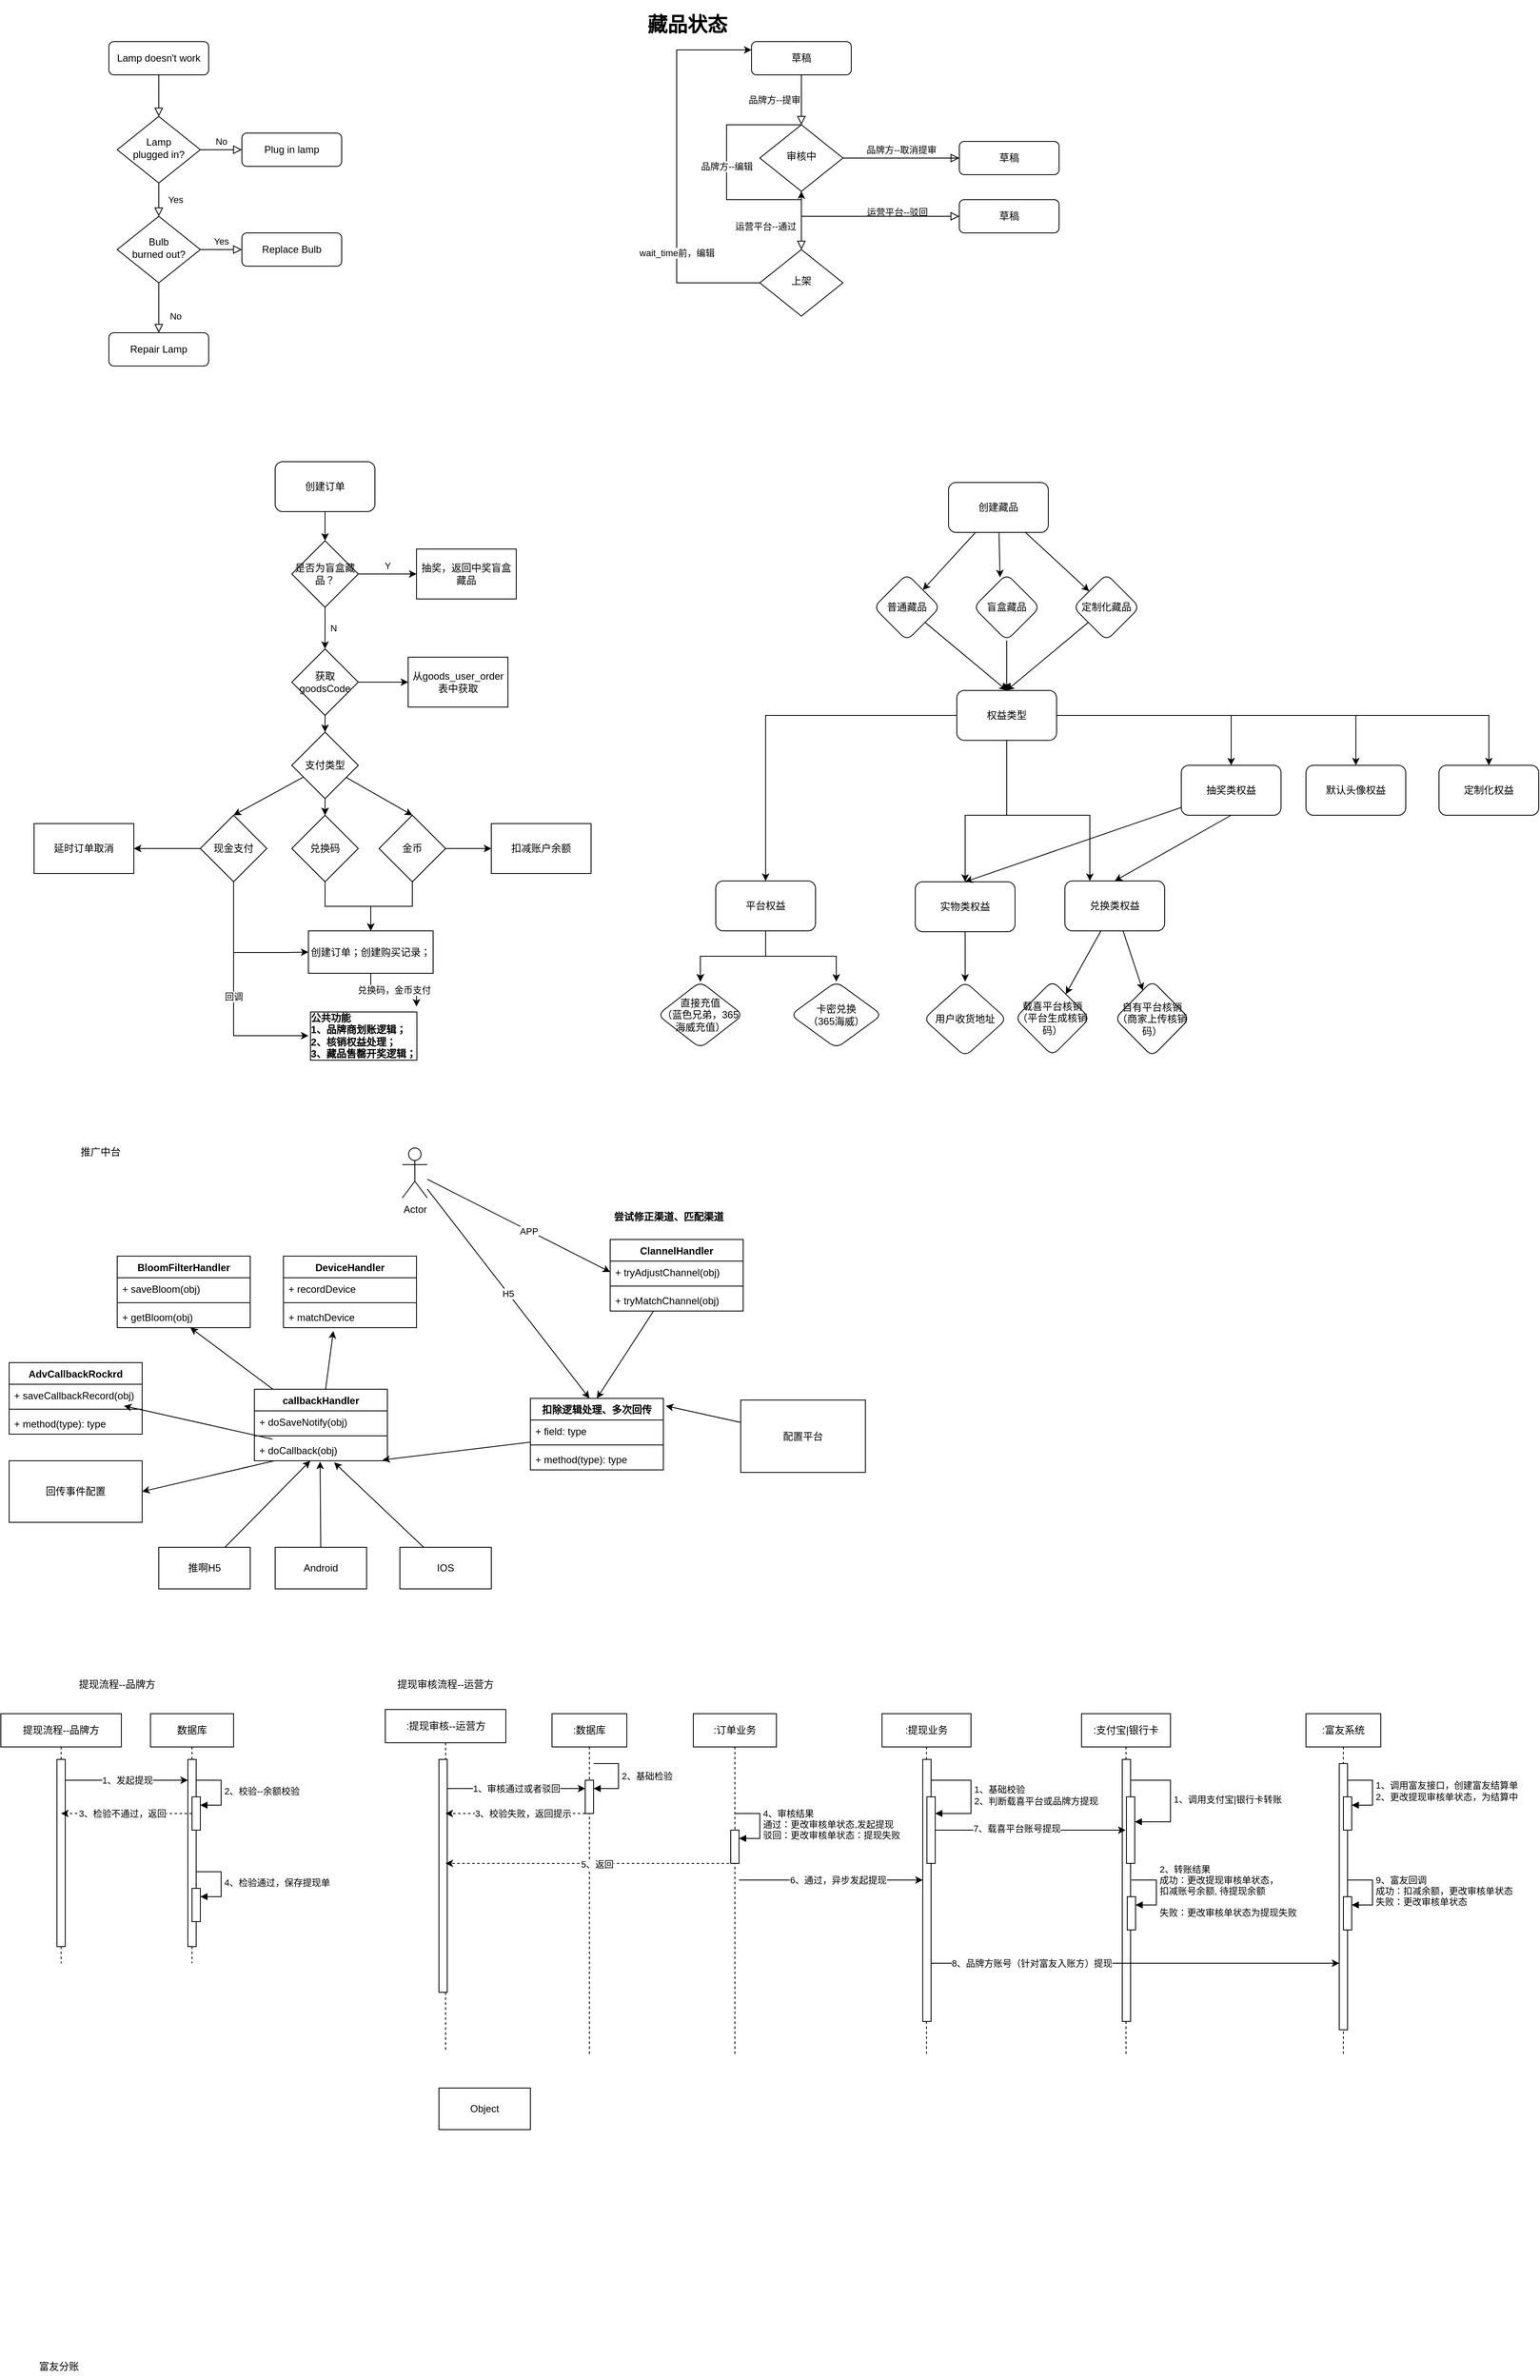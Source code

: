 <mxfile version="21.3.8" type="github">
  <diagram id="C5RBs43oDa-KdzZeNtuy" name="Page-1">
    <mxGraphModel dx="1658" dy="747" grid="1" gridSize="10" guides="1" tooltips="1" connect="1" arrows="1" fold="1" page="1" pageScale="1" pageWidth="827" pageHeight="1169" background="none" math="0" shadow="0">
      <root>
        <mxCell id="WIyWlLk6GJQsqaUBKTNV-0" />
        <mxCell id="WIyWlLk6GJQsqaUBKTNV-1" parent="WIyWlLk6GJQsqaUBKTNV-0" />
        <mxCell id="3UaivDr94Zgxj_xcSxzO-53" value="&lt;h1&gt;藏品状态&lt;/h1&gt;&lt;p&gt;&lt;br&gt;&lt;/p&gt;" style="text;html=1;strokeColor=none;fillColor=none;spacing=5;spacingTop=-20;whiteSpace=wrap;overflow=hidden;rounded=0;" parent="WIyWlLk6GJQsqaUBKTNV-1" vertex="1">
          <mxGeometry x="803" y="40" width="510" height="380" as="geometry" />
        </mxCell>
        <mxCell id="WIyWlLk6GJQsqaUBKTNV-2" value="" style="rounded=0;html=1;jettySize=auto;orthogonalLoop=1;fontSize=11;endArrow=block;endFill=0;endSize=8;strokeWidth=1;shadow=0;labelBackgroundColor=none;edgeStyle=orthogonalEdgeStyle;" parent="WIyWlLk6GJQsqaUBKTNV-1" source="WIyWlLk6GJQsqaUBKTNV-3" target="WIyWlLk6GJQsqaUBKTNV-6" edge="1">
          <mxGeometry relative="1" as="geometry" />
        </mxCell>
        <mxCell id="WIyWlLk6GJQsqaUBKTNV-3" value="Lamp doesn&#39;t work" style="rounded=1;whiteSpace=wrap;html=1;fontSize=12;glass=0;strokeWidth=1;shadow=0;" parent="WIyWlLk6GJQsqaUBKTNV-1" vertex="1">
          <mxGeometry x="160" y="80" width="120" height="40" as="geometry" />
        </mxCell>
        <mxCell id="WIyWlLk6GJQsqaUBKTNV-4" value="Yes" style="rounded=0;html=1;jettySize=auto;orthogonalLoop=1;fontSize=11;endArrow=block;endFill=0;endSize=8;strokeWidth=1;shadow=0;labelBackgroundColor=none;edgeStyle=orthogonalEdgeStyle;" parent="WIyWlLk6GJQsqaUBKTNV-1" source="WIyWlLk6GJQsqaUBKTNV-6" edge="1">
          <mxGeometry y="20" relative="1" as="geometry">
            <mxPoint as="offset" />
            <mxPoint x="220" y="290" as="targetPoint" />
          </mxGeometry>
        </mxCell>
        <mxCell id="WIyWlLk6GJQsqaUBKTNV-5" value="No" style="edgeStyle=orthogonalEdgeStyle;rounded=0;html=1;jettySize=auto;orthogonalLoop=1;fontSize=11;endArrow=block;endFill=0;endSize=8;strokeWidth=1;shadow=0;labelBackgroundColor=none;" parent="WIyWlLk6GJQsqaUBKTNV-1" source="WIyWlLk6GJQsqaUBKTNV-6" target="WIyWlLk6GJQsqaUBKTNV-7" edge="1">
          <mxGeometry y="10" relative="1" as="geometry">
            <mxPoint as="offset" />
          </mxGeometry>
        </mxCell>
        <mxCell id="WIyWlLk6GJQsqaUBKTNV-6" value="Lamp&lt;br&gt;plugged in?" style="rhombus;whiteSpace=wrap;html=1;shadow=0;fontFamily=Helvetica;fontSize=12;align=center;strokeWidth=1;spacing=6;spacingTop=-4;" parent="WIyWlLk6GJQsqaUBKTNV-1" vertex="1">
          <mxGeometry x="170" y="170" width="100" height="80" as="geometry" />
        </mxCell>
        <mxCell id="WIyWlLk6GJQsqaUBKTNV-7" value="Plug in lamp" style="rounded=1;whiteSpace=wrap;html=1;fontSize=12;glass=0;strokeWidth=1;shadow=0;" parent="WIyWlLk6GJQsqaUBKTNV-1" vertex="1">
          <mxGeometry x="320" y="190" width="120" height="40" as="geometry" />
        </mxCell>
        <mxCell id="WIyWlLk6GJQsqaUBKTNV-8" value="No" style="rounded=0;html=1;jettySize=auto;orthogonalLoop=1;fontSize=11;endArrow=block;endFill=0;endSize=8;strokeWidth=1;shadow=0;labelBackgroundColor=none;edgeStyle=orthogonalEdgeStyle;" parent="WIyWlLk6GJQsqaUBKTNV-1" source="WIyWlLk6GJQsqaUBKTNV-10" target="WIyWlLk6GJQsqaUBKTNV-11" edge="1">
          <mxGeometry x="0.333" y="20" relative="1" as="geometry">
            <mxPoint as="offset" />
          </mxGeometry>
        </mxCell>
        <mxCell id="WIyWlLk6GJQsqaUBKTNV-9" value="Yes" style="edgeStyle=orthogonalEdgeStyle;rounded=0;html=1;jettySize=auto;orthogonalLoop=1;fontSize=11;endArrow=block;endFill=0;endSize=8;strokeWidth=1;shadow=0;labelBackgroundColor=none;" parent="WIyWlLk6GJQsqaUBKTNV-1" source="WIyWlLk6GJQsqaUBKTNV-10" target="WIyWlLk6GJQsqaUBKTNV-12" edge="1">
          <mxGeometry y="10" relative="1" as="geometry">
            <mxPoint as="offset" />
          </mxGeometry>
        </mxCell>
        <mxCell id="WIyWlLk6GJQsqaUBKTNV-10" value="Bulb&lt;br&gt;burned out?" style="rhombus;whiteSpace=wrap;html=1;shadow=0;fontFamily=Helvetica;fontSize=12;align=center;strokeWidth=1;spacing=6;spacingTop=-4;" parent="WIyWlLk6GJQsqaUBKTNV-1" vertex="1">
          <mxGeometry x="170" y="290" width="100" height="80" as="geometry" />
        </mxCell>
        <mxCell id="WIyWlLk6GJQsqaUBKTNV-11" value="Repair Lamp" style="rounded=1;whiteSpace=wrap;html=1;fontSize=12;glass=0;strokeWidth=1;shadow=0;" parent="WIyWlLk6GJQsqaUBKTNV-1" vertex="1">
          <mxGeometry x="160" y="430" width="120" height="40" as="geometry" />
        </mxCell>
        <mxCell id="WIyWlLk6GJQsqaUBKTNV-12" value="Replace Bulb" style="rounded=1;whiteSpace=wrap;html=1;fontSize=12;glass=0;strokeWidth=1;shadow=0;" parent="WIyWlLk6GJQsqaUBKTNV-1" vertex="1">
          <mxGeometry x="320" y="310" width="120" height="40" as="geometry" />
        </mxCell>
        <mxCell id="3UaivDr94Zgxj_xcSxzO-33" value="品牌方--提审" style="rounded=0;html=1;jettySize=auto;orthogonalLoop=1;fontSize=11;endArrow=block;endFill=0;endSize=8;strokeWidth=1;shadow=0;labelBackgroundColor=none;edgeStyle=orthogonalEdgeStyle;align=right;" parent="WIyWlLk6GJQsqaUBKTNV-1" source="3UaivDr94Zgxj_xcSxzO-34" target="3UaivDr94Zgxj_xcSxzO-37" edge="1">
          <mxGeometry relative="1" as="geometry" />
        </mxCell>
        <mxCell id="3UaivDr94Zgxj_xcSxzO-34" value="草稿" style="rounded=1;whiteSpace=wrap;html=1;fontSize=12;glass=0;strokeWidth=1;shadow=0;" parent="WIyWlLk6GJQsqaUBKTNV-1" vertex="1">
          <mxGeometry x="933" y="80" width="120" height="40" as="geometry" />
        </mxCell>
        <mxCell id="3UaivDr94Zgxj_xcSxzO-35" value="运营平台--通过" style="rounded=0;html=1;jettySize=auto;orthogonalLoop=1;fontSize=11;endArrow=block;endFill=0;endSize=8;strokeWidth=1;shadow=0;labelBackgroundColor=none;edgeStyle=orthogonalEdgeStyle;align=right;" parent="WIyWlLk6GJQsqaUBKTNV-1" source="3UaivDr94Zgxj_xcSxzO-37" target="3UaivDr94Zgxj_xcSxzO-41" edge="1">
          <mxGeometry x="0.188" y="-5" relative="1" as="geometry">
            <mxPoint as="offset" />
          </mxGeometry>
        </mxCell>
        <mxCell id="3UaivDr94Zgxj_xcSxzO-36" value="品牌方--取消提审" style="edgeStyle=orthogonalEdgeStyle;rounded=0;html=1;jettySize=auto;orthogonalLoop=1;fontSize=11;endArrow=block;endFill=0;endSize=8;strokeWidth=1;shadow=0;labelBackgroundColor=none;" parent="WIyWlLk6GJQsqaUBKTNV-1" source="3UaivDr94Zgxj_xcSxzO-37" target="3UaivDr94Zgxj_xcSxzO-38" edge="1">
          <mxGeometry y="10" relative="1" as="geometry">
            <mxPoint as="offset" />
          </mxGeometry>
        </mxCell>
        <mxCell id="3UaivDr94Zgxj_xcSxzO-37" value="审核中" style="rhombus;whiteSpace=wrap;html=1;shadow=0;fontFamily=Helvetica;fontSize=12;align=center;strokeWidth=1;spacing=6;spacingTop=-4;" parent="WIyWlLk6GJQsqaUBKTNV-1" vertex="1">
          <mxGeometry x="943" y="180" width="100" height="80" as="geometry" />
        </mxCell>
        <mxCell id="3UaivDr94Zgxj_xcSxzO-44" value="" style="edgeStyle=orthogonalEdgeStyle;rounded=0;orthogonalLoop=1;jettySize=auto;html=1;startArrow=none;startFill=0;endArrow=none;endFill=0;" parent="WIyWlLk6GJQsqaUBKTNV-1" source="3UaivDr94Zgxj_xcSxzO-38" target="3UaivDr94Zgxj_xcSxzO-37" edge="1">
          <mxGeometry relative="1" as="geometry" />
        </mxCell>
        <mxCell id="3UaivDr94Zgxj_xcSxzO-38" value="草稿" style="rounded=1;whiteSpace=wrap;html=1;fontSize=12;glass=0;strokeWidth=1;shadow=0;" parent="WIyWlLk6GJQsqaUBKTNV-1" vertex="1">
          <mxGeometry x="1183" y="200" width="120" height="40" as="geometry" />
        </mxCell>
        <mxCell id="3UaivDr94Zgxj_xcSxzO-40" value="运营平台--驳回" style="edgeStyle=orthogonalEdgeStyle;rounded=0;html=1;jettySize=auto;orthogonalLoop=1;fontSize=11;endArrow=block;endFill=0;endSize=8;strokeWidth=1;shadow=0;labelBackgroundColor=none;exitX=0.5;exitY=1;exitDx=0;exitDy=0;entryX=0;entryY=0.5;entryDx=0;entryDy=0;" parent="WIyWlLk6GJQsqaUBKTNV-1" source="3UaivDr94Zgxj_xcSxzO-37" target="3UaivDr94Zgxj_xcSxzO-48" edge="1">
          <mxGeometry x="0.312" y="5" relative="1" as="geometry">
            <mxPoint as="offset" />
            <mxPoint x="1083" y="330" as="targetPoint" />
          </mxGeometry>
        </mxCell>
        <mxCell id="3UaivDr94Zgxj_xcSxzO-51" style="edgeStyle=orthogonalEdgeStyle;rounded=0;orthogonalLoop=1;jettySize=auto;html=1;entryX=0;entryY=0.25;entryDx=0;entryDy=0;" parent="WIyWlLk6GJQsqaUBKTNV-1" source="3UaivDr94Zgxj_xcSxzO-41" target="3UaivDr94Zgxj_xcSxzO-34" edge="1">
          <mxGeometry relative="1" as="geometry">
            <Array as="points">
              <mxPoint x="843" y="370" />
              <mxPoint x="843" y="90" />
            </Array>
          </mxGeometry>
        </mxCell>
        <mxCell id="3UaivDr94Zgxj_xcSxzO-52" value="wait_time前，编辑" style="edgeLabel;html=1;align=center;verticalAlign=middle;resizable=0;points=[];" parent="3UaivDr94Zgxj_xcSxzO-51" vertex="1" connectable="0">
          <mxGeometry x="-0.421" relative="1" as="geometry">
            <mxPoint as="offset" />
          </mxGeometry>
        </mxCell>
        <mxCell id="3UaivDr94Zgxj_xcSxzO-41" value="上架" style="rhombus;whiteSpace=wrap;html=1;shadow=0;fontFamily=Helvetica;fontSize=12;align=center;strokeWidth=1;spacing=6;spacingTop=-4;" parent="WIyWlLk6GJQsqaUBKTNV-1" vertex="1">
          <mxGeometry x="943" y="330" width="100" height="80" as="geometry" />
        </mxCell>
        <mxCell id="3UaivDr94Zgxj_xcSxzO-48" value="草稿" style="rounded=1;whiteSpace=wrap;html=1;fontSize=12;glass=0;strokeWidth=1;shadow=0;" parent="WIyWlLk6GJQsqaUBKTNV-1" vertex="1">
          <mxGeometry x="1183" y="270" width="120" height="40" as="geometry" />
        </mxCell>
        <mxCell id="3UaivDr94Zgxj_xcSxzO-50" value="品牌方--编辑" style="edgeStyle=orthogonalEdgeStyle;rounded=0;orthogonalLoop=1;jettySize=auto;html=1;entryX=0.5;entryY=1;entryDx=0;entryDy=0;" parent="WIyWlLk6GJQsqaUBKTNV-1" source="3UaivDr94Zgxj_xcSxzO-37" target="3UaivDr94Zgxj_xcSxzO-37" edge="1">
          <mxGeometry relative="1" as="geometry">
            <Array as="points">
              <mxPoint x="903" y="180" />
              <mxPoint x="903" y="270" />
              <mxPoint x="993" y="270" />
            </Array>
          </mxGeometry>
        </mxCell>
        <mxCell id="-wXtMhaggdb-ri1AJZwB-8" value="N" style="edgeStyle=orthogonalEdgeStyle;rounded=0;orthogonalLoop=1;jettySize=auto;html=1;entryX=0.5;entryY=0;entryDx=0;entryDy=0;" parent="WIyWlLk6GJQsqaUBKTNV-1" source="-wXtMhaggdb-ri1AJZwB-1" target="-wXtMhaggdb-ri1AJZwB-7" edge="1">
          <mxGeometry y="10" relative="1" as="geometry">
            <mxPoint as="offset" />
          </mxGeometry>
        </mxCell>
        <mxCell id="-wXtMhaggdb-ri1AJZwB-12" value="Y" style="edgeStyle=orthogonalEdgeStyle;rounded=0;orthogonalLoop=1;jettySize=auto;html=1;" parent="WIyWlLk6GJQsqaUBKTNV-1" source="-wXtMhaggdb-ri1AJZwB-1" target="-wXtMhaggdb-ri1AJZwB-11" edge="1">
          <mxGeometry y="10" relative="1" as="geometry">
            <mxPoint as="offset" />
          </mxGeometry>
        </mxCell>
        <mxCell id="-wXtMhaggdb-ri1AJZwB-1" value="是否为盲盒藏品？" style="rhombus;whiteSpace=wrap;html=1;" parent="WIyWlLk6GJQsqaUBKTNV-1" vertex="1">
          <mxGeometry x="380" y="680" width="80" height="80" as="geometry" />
        </mxCell>
        <mxCell id="-wXtMhaggdb-ri1AJZwB-3" style="edgeStyle=orthogonalEdgeStyle;rounded=0;orthogonalLoop=1;jettySize=auto;html=1;entryX=0.5;entryY=0;entryDx=0;entryDy=0;" parent="WIyWlLk6GJQsqaUBKTNV-1" source="-wXtMhaggdb-ri1AJZwB-2" target="-wXtMhaggdb-ri1AJZwB-1" edge="1">
          <mxGeometry relative="1" as="geometry" />
        </mxCell>
        <mxCell id="-wXtMhaggdb-ri1AJZwB-2" value="创建订单" style="rounded=1;whiteSpace=wrap;html=1;" parent="WIyWlLk6GJQsqaUBKTNV-1" vertex="1">
          <mxGeometry x="360" y="585" width="120" height="60" as="geometry" />
        </mxCell>
        <mxCell id="-wXtMhaggdb-ri1AJZwB-22" value="" style="edgeStyle=orthogonalEdgeStyle;rounded=0;orthogonalLoop=1;jettySize=auto;html=1;" parent="WIyWlLk6GJQsqaUBKTNV-1" source="-wXtMhaggdb-ri1AJZwB-7" target="-wXtMhaggdb-ri1AJZwB-21" edge="1">
          <mxGeometry relative="1" as="geometry" />
        </mxCell>
        <mxCell id="_z7Z6Es4U05EJP7wbXKg-5" value="" style="edgeStyle=orthogonalEdgeStyle;rounded=0;orthogonalLoop=1;jettySize=auto;html=1;" parent="WIyWlLk6GJQsqaUBKTNV-1" source="-wXtMhaggdb-ri1AJZwB-7" target="_z7Z6Es4U05EJP7wbXKg-4" edge="1">
          <mxGeometry relative="1" as="geometry" />
        </mxCell>
        <mxCell id="-wXtMhaggdb-ri1AJZwB-7" value="获取goodsCode" style="rhombus;whiteSpace=wrap;html=1;" parent="WIyWlLk6GJQsqaUBKTNV-1" vertex="1">
          <mxGeometry x="380" y="810" width="80" height="80" as="geometry" />
        </mxCell>
        <mxCell id="-wXtMhaggdb-ri1AJZwB-11" value="抽奖，返回中奖盲盒藏品" style="whiteSpace=wrap;html=1;" parent="WIyWlLk6GJQsqaUBKTNV-1" vertex="1">
          <mxGeometry x="530" y="690" width="120" height="60" as="geometry" />
        </mxCell>
        <mxCell id="-wXtMhaggdb-ri1AJZwB-35" value="" style="rounded=0;orthogonalLoop=1;jettySize=auto;html=1;entryX=0.5;entryY=0;entryDx=0;entryDy=0;" parent="WIyWlLk6GJQsqaUBKTNV-1" source="-wXtMhaggdb-ri1AJZwB-21" target="MvxXlkZdT2gZAhvsFn1Y-1" edge="1">
          <mxGeometry relative="1" as="geometry">
            <mxPoint x="347.273" y="1030" as="targetPoint" />
          </mxGeometry>
        </mxCell>
        <mxCell id="-wXtMhaggdb-ri1AJZwB-40" value="" style="edgeStyle=orthogonalEdgeStyle;rounded=0;orthogonalLoop=1;jettySize=auto;html=1;" parent="WIyWlLk6GJQsqaUBKTNV-1" source="-wXtMhaggdb-ri1AJZwB-21" target="-wXtMhaggdb-ri1AJZwB-39" edge="1">
          <mxGeometry relative="1" as="geometry" />
        </mxCell>
        <mxCell id="-wXtMhaggdb-ri1AJZwB-41" value="" style="edgeStyle=orthogonalEdgeStyle;rounded=0;orthogonalLoop=1;jettySize=auto;html=1;" parent="WIyWlLk6GJQsqaUBKTNV-1" source="-wXtMhaggdb-ri1AJZwB-21" target="-wXtMhaggdb-ri1AJZwB-39" edge="1">
          <mxGeometry relative="1" as="geometry" />
        </mxCell>
        <mxCell id="-wXtMhaggdb-ri1AJZwB-43" value="" style="rounded=0;orthogonalLoop=1;jettySize=auto;html=1;entryX=0.5;entryY=0;entryDx=0;entryDy=0;" parent="WIyWlLk6GJQsqaUBKTNV-1" source="-wXtMhaggdb-ri1AJZwB-21" target="-wXtMhaggdb-ri1AJZwB-42" edge="1">
          <mxGeometry relative="1" as="geometry" />
        </mxCell>
        <mxCell id="-wXtMhaggdb-ri1AJZwB-21" value="支付类型" style="rhombus;whiteSpace=wrap;html=1;" parent="WIyWlLk6GJQsqaUBKTNV-1" vertex="1">
          <mxGeometry x="380" y="910" width="80" height="80" as="geometry" />
        </mxCell>
        <mxCell id="MvxXlkZdT2gZAhvsFn1Y-12" style="edgeStyle=orthogonalEdgeStyle;rounded=0;orthogonalLoop=1;jettySize=auto;html=1;" parent="WIyWlLk6GJQsqaUBKTNV-1" source="-wXtMhaggdb-ri1AJZwB-39" target="MvxXlkZdT2gZAhvsFn1Y-11" edge="1">
          <mxGeometry relative="1" as="geometry" />
        </mxCell>
        <mxCell id="-wXtMhaggdb-ri1AJZwB-39" value="兑换码" style="rhombus;whiteSpace=wrap;html=1;" parent="WIyWlLk6GJQsqaUBKTNV-1" vertex="1">
          <mxGeometry x="380" y="1010" width="80" height="80" as="geometry" />
        </mxCell>
        <mxCell id="-wXtMhaggdb-ri1AJZwB-45" value="" style="edgeStyle=orthogonalEdgeStyle;rounded=0;orthogonalLoop=1;jettySize=auto;html=1;" parent="WIyWlLk6GJQsqaUBKTNV-1" source="-wXtMhaggdb-ri1AJZwB-42" target="-wXtMhaggdb-ri1AJZwB-44" edge="1">
          <mxGeometry relative="1" as="geometry" />
        </mxCell>
        <mxCell id="MvxXlkZdT2gZAhvsFn1Y-13" style="edgeStyle=orthogonalEdgeStyle;rounded=0;orthogonalLoop=1;jettySize=auto;html=1;entryX=0.5;entryY=0;entryDx=0;entryDy=0;" parent="WIyWlLk6GJQsqaUBKTNV-1" source="-wXtMhaggdb-ri1AJZwB-42" target="MvxXlkZdT2gZAhvsFn1Y-11" edge="1">
          <mxGeometry relative="1" as="geometry" />
        </mxCell>
        <mxCell id="-wXtMhaggdb-ri1AJZwB-42" value="金币" style="rhombus;whiteSpace=wrap;html=1;" parent="WIyWlLk6GJQsqaUBKTNV-1" vertex="1">
          <mxGeometry x="485" y="1010" width="80" height="80" as="geometry" />
        </mxCell>
        <mxCell id="-wXtMhaggdb-ri1AJZwB-44" value="扣减账户余额" style="whiteSpace=wrap;html=1;" parent="WIyWlLk6GJQsqaUBKTNV-1" vertex="1">
          <mxGeometry x="620" y="1020" width="120" height="60" as="geometry" />
        </mxCell>
        <mxCell id="MvxXlkZdT2gZAhvsFn1Y-0" value="延时订单取消" style="whiteSpace=wrap;html=1;" parent="WIyWlLk6GJQsqaUBKTNV-1" vertex="1">
          <mxGeometry x="70" y="1020" width="120" height="60" as="geometry" />
        </mxCell>
        <mxCell id="MvxXlkZdT2gZAhvsFn1Y-2" style="edgeStyle=orthogonalEdgeStyle;rounded=0;orthogonalLoop=1;jettySize=auto;html=1;exitX=0;exitY=0.5;exitDx=0;exitDy=0;entryX=1;entryY=0.5;entryDx=0;entryDy=0;" parent="WIyWlLk6GJQsqaUBKTNV-1" source="MvxXlkZdT2gZAhvsFn1Y-1" target="MvxXlkZdT2gZAhvsFn1Y-0" edge="1">
          <mxGeometry relative="1" as="geometry" />
        </mxCell>
        <mxCell id="MvxXlkZdT2gZAhvsFn1Y-14" style="edgeStyle=orthogonalEdgeStyle;rounded=0;orthogonalLoop=1;jettySize=auto;html=1;entryX=0;entryY=0.5;entryDx=0;entryDy=0;" parent="WIyWlLk6GJQsqaUBKTNV-1" source="MvxXlkZdT2gZAhvsFn1Y-1" target="MvxXlkZdT2gZAhvsFn1Y-11" edge="1">
          <mxGeometry relative="1" as="geometry">
            <Array as="points">
              <mxPoint x="310" y="1175" />
              <mxPoint x="375" y="1175" />
            </Array>
          </mxGeometry>
        </mxCell>
        <mxCell id="MvxXlkZdT2gZAhvsFn1Y-15" value="回调" style="edgeStyle=orthogonalEdgeStyle;rounded=0;orthogonalLoop=1;jettySize=auto;html=1;entryX=0;entryY=0.5;entryDx=0;entryDy=0;" parent="WIyWlLk6GJQsqaUBKTNV-1" source="MvxXlkZdT2gZAhvsFn1Y-1" target="MvxXlkZdT2gZAhvsFn1Y-9" edge="1">
          <mxGeometry relative="1" as="geometry">
            <Array as="points">
              <mxPoint x="310" y="1275" />
            </Array>
          </mxGeometry>
        </mxCell>
        <mxCell id="MvxXlkZdT2gZAhvsFn1Y-1" value="现金支付" style="rhombus;whiteSpace=wrap;html=1;" parent="WIyWlLk6GJQsqaUBKTNV-1" vertex="1">
          <mxGeometry x="270" y="1010" width="80" height="80" as="geometry" />
        </mxCell>
        <mxCell id="MvxXlkZdT2gZAhvsFn1Y-9" value="公共功能&lt;br&gt;1、品牌商划账逻辑；&lt;br style=&quot;border-color: var(--border-color);&quot;&gt;&lt;span style=&quot;&quot;&gt;2、核销权益处理；&lt;/span&gt;&lt;br style=&quot;border-color: var(--border-color);&quot;&gt;&lt;span style=&quot;&quot;&gt;3、藏品售罄开奖逻辑；&lt;/span&gt;" style="text;html=1;strokeColor=none;fillColor=none;align=left;verticalAlign=middle;whiteSpace=wrap;rounded=0;fontStyle=1;labelBorderColor=default;" parent="WIyWlLk6GJQsqaUBKTNV-1" vertex="1">
          <mxGeometry x="400" y="1240" width="260" height="70" as="geometry" />
        </mxCell>
        <mxCell id="MvxXlkZdT2gZAhvsFn1Y-16" value="兑换码，金币支付" style="edgeStyle=orthogonalEdgeStyle;rounded=0;orthogonalLoop=1;jettySize=auto;html=1;" parent="WIyWlLk6GJQsqaUBKTNV-1" source="MvxXlkZdT2gZAhvsFn1Y-11" target="MvxXlkZdT2gZAhvsFn1Y-9" edge="1">
          <mxGeometry relative="1" as="geometry" />
        </mxCell>
        <mxCell id="MvxXlkZdT2gZAhvsFn1Y-11" value="创建订单；创建购买记录；" style="rounded=0;whiteSpace=wrap;html=1;" parent="WIyWlLk6GJQsqaUBKTNV-1" vertex="1">
          <mxGeometry x="400" y="1149" width="150" height="51" as="geometry" />
        </mxCell>
        <mxCell id="MvxXlkZdT2gZAhvsFn1Y-79" style="edgeStyle=none;rounded=0;orthogonalLoop=1;jettySize=auto;html=1;" parent="WIyWlLk6GJQsqaUBKTNV-1" source="MvxXlkZdT2gZAhvsFn1Y-17" target="MvxXlkZdT2gZAhvsFn1Y-20" edge="1">
          <mxGeometry relative="1" as="geometry" />
        </mxCell>
        <mxCell id="MvxXlkZdT2gZAhvsFn1Y-80" style="edgeStyle=none;rounded=0;orthogonalLoop=1;jettySize=auto;html=1;entryX=0.4;entryY=0.05;entryDx=0;entryDy=0;entryPerimeter=0;" parent="WIyWlLk6GJQsqaUBKTNV-1" source="MvxXlkZdT2gZAhvsFn1Y-17" target="MvxXlkZdT2gZAhvsFn1Y-22" edge="1">
          <mxGeometry relative="1" as="geometry" />
        </mxCell>
        <mxCell id="MvxXlkZdT2gZAhvsFn1Y-81" style="edgeStyle=none;rounded=0;orthogonalLoop=1;jettySize=auto;html=1;" parent="WIyWlLk6GJQsqaUBKTNV-1" source="MvxXlkZdT2gZAhvsFn1Y-17" target="MvxXlkZdT2gZAhvsFn1Y-23" edge="1">
          <mxGeometry relative="1" as="geometry" />
        </mxCell>
        <mxCell id="MvxXlkZdT2gZAhvsFn1Y-17" value="创建藏品" style="rounded=1;whiteSpace=wrap;html=1;" parent="WIyWlLk6GJQsqaUBKTNV-1" vertex="1">
          <mxGeometry x="1170" y="610" width="120" height="60" as="geometry" />
        </mxCell>
        <mxCell id="MvxXlkZdT2gZAhvsFn1Y-84" style="edgeStyle=none;rounded=0;orthogonalLoop=1;jettySize=auto;html=1;entryX=0.5;entryY=0;entryDx=0;entryDy=0;" parent="WIyWlLk6GJQsqaUBKTNV-1" source="MvxXlkZdT2gZAhvsFn1Y-20" target="MvxXlkZdT2gZAhvsFn1Y-24" edge="1">
          <mxGeometry relative="1" as="geometry" />
        </mxCell>
        <mxCell id="MvxXlkZdT2gZAhvsFn1Y-20" value="普通藏品" style="rhombus;whiteSpace=wrap;html=1;rounded=1;" parent="WIyWlLk6GJQsqaUBKTNV-1" vertex="1">
          <mxGeometry x="1080" y="720" width="80" height="80" as="geometry" />
        </mxCell>
        <mxCell id="MvxXlkZdT2gZAhvsFn1Y-85" style="edgeStyle=none;rounded=0;orthogonalLoop=1;jettySize=auto;html=1;" parent="WIyWlLk6GJQsqaUBKTNV-1" source="MvxXlkZdT2gZAhvsFn1Y-22" target="MvxXlkZdT2gZAhvsFn1Y-24" edge="1">
          <mxGeometry relative="1" as="geometry" />
        </mxCell>
        <mxCell id="MvxXlkZdT2gZAhvsFn1Y-22" value="盲盒藏品" style="rhombus;whiteSpace=wrap;html=1;rounded=1;" parent="WIyWlLk6GJQsqaUBKTNV-1" vertex="1">
          <mxGeometry x="1200" y="720" width="80" height="80" as="geometry" />
        </mxCell>
        <mxCell id="MvxXlkZdT2gZAhvsFn1Y-86" style="edgeStyle=none;rounded=0;orthogonalLoop=1;jettySize=auto;html=1;entryX=0.5;entryY=0;entryDx=0;entryDy=0;" parent="WIyWlLk6GJQsqaUBKTNV-1" source="MvxXlkZdT2gZAhvsFn1Y-23" target="MvxXlkZdT2gZAhvsFn1Y-24" edge="1">
          <mxGeometry relative="1" as="geometry" />
        </mxCell>
        <mxCell id="MvxXlkZdT2gZAhvsFn1Y-23" value="定制化藏品" style="rhombus;whiteSpace=wrap;html=1;rounded=1;" parent="WIyWlLk6GJQsqaUBKTNV-1" vertex="1">
          <mxGeometry x="1320" y="720" width="80" height="80" as="geometry" />
        </mxCell>
        <mxCell id="MvxXlkZdT2gZAhvsFn1Y-52" style="edgeStyle=orthogonalEdgeStyle;rounded=0;orthogonalLoop=1;jettySize=auto;html=1;entryX=0.5;entryY=0;entryDx=0;entryDy=0;" parent="WIyWlLk6GJQsqaUBKTNV-1" source="MvxXlkZdT2gZAhvsFn1Y-24" target="MvxXlkZdT2gZAhvsFn1Y-29" edge="1">
          <mxGeometry relative="1" as="geometry" />
        </mxCell>
        <mxCell id="MvxXlkZdT2gZAhvsFn1Y-55" style="edgeStyle=orthogonalEdgeStyle;rounded=0;orthogonalLoop=1;jettySize=auto;html=1;" parent="WIyWlLk6GJQsqaUBKTNV-1" source="MvxXlkZdT2gZAhvsFn1Y-24" target="MvxXlkZdT2gZAhvsFn1Y-26" edge="1">
          <mxGeometry relative="1" as="geometry" />
        </mxCell>
        <mxCell id="MvxXlkZdT2gZAhvsFn1Y-56" style="edgeStyle=orthogonalEdgeStyle;rounded=0;orthogonalLoop=1;jettySize=auto;html=1;" parent="WIyWlLk6GJQsqaUBKTNV-1" source="MvxXlkZdT2gZAhvsFn1Y-24" target="MvxXlkZdT2gZAhvsFn1Y-27" edge="1">
          <mxGeometry relative="1" as="geometry">
            <Array as="points">
              <mxPoint x="1240" y="1010" />
              <mxPoint x="1190" y="1010" />
            </Array>
          </mxGeometry>
        </mxCell>
        <mxCell id="MvxXlkZdT2gZAhvsFn1Y-57" style="edgeStyle=orthogonalEdgeStyle;rounded=0;orthogonalLoop=1;jettySize=auto;html=1;entryX=0.25;entryY=0;entryDx=0;entryDy=0;" parent="WIyWlLk6GJQsqaUBKTNV-1" source="MvxXlkZdT2gZAhvsFn1Y-24" target="MvxXlkZdT2gZAhvsFn1Y-28" edge="1">
          <mxGeometry relative="1" as="geometry">
            <Array as="points">
              <mxPoint x="1240" y="1010" />
              <mxPoint x="1340" y="1010" />
            </Array>
          </mxGeometry>
        </mxCell>
        <mxCell id="MvxXlkZdT2gZAhvsFn1Y-76" value="" style="edgeStyle=orthogonalEdgeStyle;rounded=0;orthogonalLoop=1;jettySize=auto;html=1;" parent="WIyWlLk6GJQsqaUBKTNV-1" source="MvxXlkZdT2gZAhvsFn1Y-24" target="MvxXlkZdT2gZAhvsFn1Y-75" edge="1">
          <mxGeometry relative="1" as="geometry" />
        </mxCell>
        <mxCell id="_z7Z6Es4U05EJP7wbXKg-1" style="edgeStyle=orthogonalEdgeStyle;rounded=0;orthogonalLoop=1;jettySize=auto;html=1;entryX=0.5;entryY=0;entryDx=0;entryDy=0;" parent="WIyWlLk6GJQsqaUBKTNV-1" source="MvxXlkZdT2gZAhvsFn1Y-24" target="_z7Z6Es4U05EJP7wbXKg-0" edge="1">
          <mxGeometry relative="1" as="geometry" />
        </mxCell>
        <mxCell id="MvxXlkZdT2gZAhvsFn1Y-24" value="权益类型" style="whiteSpace=wrap;html=1;rounded=1;" parent="WIyWlLk6GJQsqaUBKTNV-1" vertex="1">
          <mxGeometry x="1180" y="860" width="120" height="60" as="geometry" />
        </mxCell>
        <mxCell id="MvxXlkZdT2gZAhvsFn1Y-67" value="" style="edgeStyle=orthogonalEdgeStyle;rounded=0;orthogonalLoop=1;jettySize=auto;html=1;" parent="WIyWlLk6GJQsqaUBKTNV-1" source="MvxXlkZdT2gZAhvsFn1Y-26" target="MvxXlkZdT2gZAhvsFn1Y-66" edge="1">
          <mxGeometry relative="1" as="geometry" />
        </mxCell>
        <mxCell id="MvxXlkZdT2gZAhvsFn1Y-68" value="" style="edgeStyle=orthogonalEdgeStyle;rounded=0;orthogonalLoop=1;jettySize=auto;html=1;" parent="WIyWlLk6GJQsqaUBKTNV-1" source="MvxXlkZdT2gZAhvsFn1Y-26" target="MvxXlkZdT2gZAhvsFn1Y-66" edge="1">
          <mxGeometry relative="1" as="geometry" />
        </mxCell>
        <mxCell id="MvxXlkZdT2gZAhvsFn1Y-69" value="" style="edgeStyle=orthogonalEdgeStyle;rounded=0;orthogonalLoop=1;jettySize=auto;html=1;" parent="WIyWlLk6GJQsqaUBKTNV-1" source="MvxXlkZdT2gZAhvsFn1Y-26" target="MvxXlkZdT2gZAhvsFn1Y-66" edge="1">
          <mxGeometry relative="1" as="geometry" />
        </mxCell>
        <mxCell id="MvxXlkZdT2gZAhvsFn1Y-71" style="edgeStyle=orthogonalEdgeStyle;rounded=0;orthogonalLoop=1;jettySize=auto;html=1;" parent="WIyWlLk6GJQsqaUBKTNV-1" source="MvxXlkZdT2gZAhvsFn1Y-26" target="MvxXlkZdT2gZAhvsFn1Y-70" edge="1">
          <mxGeometry relative="1" as="geometry" />
        </mxCell>
        <mxCell id="MvxXlkZdT2gZAhvsFn1Y-26" value="平台权益" style="whiteSpace=wrap;html=1;rounded=1;" parent="WIyWlLk6GJQsqaUBKTNV-1" vertex="1">
          <mxGeometry x="890" y="1089" width="120" height="60" as="geometry" />
        </mxCell>
        <mxCell id="MvxXlkZdT2gZAhvsFn1Y-73" value="" style="edgeStyle=orthogonalEdgeStyle;rounded=0;orthogonalLoop=1;jettySize=auto;html=1;" parent="WIyWlLk6GJQsqaUBKTNV-1" source="MvxXlkZdT2gZAhvsFn1Y-27" target="MvxXlkZdT2gZAhvsFn1Y-72" edge="1">
          <mxGeometry relative="1" as="geometry" />
        </mxCell>
        <mxCell id="MvxXlkZdT2gZAhvsFn1Y-27" value="实物类权益" style="whiteSpace=wrap;html=1;rounded=1;" parent="WIyWlLk6GJQsqaUBKTNV-1" vertex="1">
          <mxGeometry x="1130" y="1090" width="120" height="60" as="geometry" />
        </mxCell>
        <mxCell id="MvxXlkZdT2gZAhvsFn1Y-36" value="" style="edgeStyle=none;rounded=0;orthogonalLoop=1;jettySize=auto;html=1;" parent="WIyWlLk6GJQsqaUBKTNV-1" source="MvxXlkZdT2gZAhvsFn1Y-28" target="MvxXlkZdT2gZAhvsFn1Y-35" edge="1">
          <mxGeometry relative="1" as="geometry" />
        </mxCell>
        <mxCell id="MvxXlkZdT2gZAhvsFn1Y-38" style="edgeStyle=none;rounded=0;orthogonalLoop=1;jettySize=auto;html=1;" parent="WIyWlLk6GJQsqaUBKTNV-1" source="MvxXlkZdT2gZAhvsFn1Y-28" target="MvxXlkZdT2gZAhvsFn1Y-37" edge="1">
          <mxGeometry relative="1" as="geometry" />
        </mxCell>
        <mxCell id="MvxXlkZdT2gZAhvsFn1Y-28" value="兑换类权益" style="whiteSpace=wrap;html=1;rounded=1;" parent="WIyWlLk6GJQsqaUBKTNV-1" vertex="1">
          <mxGeometry x="1310" y="1089" width="120" height="60" as="geometry" />
        </mxCell>
        <mxCell id="MvxXlkZdT2gZAhvsFn1Y-58" style="rounded=0;orthogonalLoop=1;jettySize=auto;html=1;entryX=0.5;entryY=0;entryDx=0;entryDy=0;" parent="WIyWlLk6GJQsqaUBKTNV-1" source="MvxXlkZdT2gZAhvsFn1Y-29" target="MvxXlkZdT2gZAhvsFn1Y-27" edge="1">
          <mxGeometry relative="1" as="geometry" />
        </mxCell>
        <mxCell id="MvxXlkZdT2gZAhvsFn1Y-59" style="rounded=0;orthogonalLoop=1;jettySize=auto;html=1;entryX=0.5;entryY=0;entryDx=0;entryDy=0;exitX=0.5;exitY=1;exitDx=0;exitDy=0;" parent="WIyWlLk6GJQsqaUBKTNV-1" source="MvxXlkZdT2gZAhvsFn1Y-29" target="MvxXlkZdT2gZAhvsFn1Y-28" edge="1">
          <mxGeometry relative="1" as="geometry">
            <mxPoint x="1467" y="1020" as="sourcePoint" />
          </mxGeometry>
        </mxCell>
        <mxCell id="MvxXlkZdT2gZAhvsFn1Y-29" value="抽奖类权益" style="whiteSpace=wrap;html=1;rounded=1;" parent="WIyWlLk6GJQsqaUBKTNV-1" vertex="1">
          <mxGeometry x="1450" y="950" width="120" height="60" as="geometry" />
        </mxCell>
        <mxCell id="MvxXlkZdT2gZAhvsFn1Y-35" value="载喜平台核销（平台生成核销码）" style="rhombus;whiteSpace=wrap;html=1;rounded=1;" parent="WIyWlLk6GJQsqaUBKTNV-1" vertex="1">
          <mxGeometry x="1250" y="1209" width="90" height="90" as="geometry" />
        </mxCell>
        <mxCell id="MvxXlkZdT2gZAhvsFn1Y-37" value="自有平台核销（商家上传核销码）" style="rhombus;whiteSpace=wrap;html=1;rounded=1;" parent="WIyWlLk6GJQsqaUBKTNV-1" vertex="1">
          <mxGeometry x="1370" y="1209" width="90" height="91" as="geometry" />
        </mxCell>
        <mxCell id="MvxXlkZdT2gZAhvsFn1Y-66" value="直接充值&lt;br&gt;（蓝色兄弟，365海威充值）" style="rhombus;whiteSpace=wrap;html=1;rounded=1;" parent="WIyWlLk6GJQsqaUBKTNV-1" vertex="1">
          <mxGeometry x="820" y="1210" width="103" height="80" as="geometry" />
        </mxCell>
        <mxCell id="MvxXlkZdT2gZAhvsFn1Y-70" value="卡密兑换&lt;br&gt;（365海威）" style="rhombus;whiteSpace=wrap;html=1;rounded=1;" parent="WIyWlLk6GJQsqaUBKTNV-1" vertex="1">
          <mxGeometry x="980" y="1210" width="110" height="80" as="geometry" />
        </mxCell>
        <mxCell id="MvxXlkZdT2gZAhvsFn1Y-72" value="用户收货地址" style="rhombus;whiteSpace=wrap;html=1;rounded=1;" parent="WIyWlLk6GJQsqaUBKTNV-1" vertex="1">
          <mxGeometry x="1140" y="1210" width="100" height="90" as="geometry" />
        </mxCell>
        <mxCell id="MvxXlkZdT2gZAhvsFn1Y-75" value="默认头像权益" style="whiteSpace=wrap;html=1;rounded=1;" parent="WIyWlLk6GJQsqaUBKTNV-1" vertex="1">
          <mxGeometry x="1600" y="950" width="120" height="60" as="geometry" />
        </mxCell>
        <mxCell id="_z7Z6Es4U05EJP7wbXKg-0" value="定制化权益" style="whiteSpace=wrap;html=1;rounded=1;" parent="WIyWlLk6GJQsqaUBKTNV-1" vertex="1">
          <mxGeometry x="1760" y="950" width="120" height="60" as="geometry" />
        </mxCell>
        <mxCell id="_z7Z6Es4U05EJP7wbXKg-4" value="从goods_user_order表中获取" style="whiteSpace=wrap;html=1;" parent="WIyWlLk6GJQsqaUBKTNV-1" vertex="1">
          <mxGeometry x="520" y="820" width="120" height="60" as="geometry" />
        </mxCell>
        <mxCell id="sSgzWQ3TxP0SCtDp2Fi8-51" style="edgeStyle=none;rounded=0;orthogonalLoop=1;jettySize=auto;html=1;entryX=0.55;entryY=1;entryDx=0;entryDy=0;entryPerimeter=0;" parent="WIyWlLk6GJQsqaUBKTNV-1" source="sSgzWQ3TxP0SCtDp2Fi8-29" target="sSgzWQ3TxP0SCtDp2Fi8-48" edge="1">
          <mxGeometry relative="1" as="geometry" />
        </mxCell>
        <mxCell id="sSgzWQ3TxP0SCtDp2Fi8-90" style="edgeStyle=none;rounded=0;orthogonalLoop=1;jettySize=auto;html=1;entryX=0.375;entryY=1.154;entryDx=0;entryDy=0;entryPerimeter=0;" parent="WIyWlLk6GJQsqaUBKTNV-1" source="sSgzWQ3TxP0SCtDp2Fi8-29" target="sSgzWQ3TxP0SCtDp2Fi8-89" edge="1">
          <mxGeometry relative="1" as="geometry" />
        </mxCell>
        <mxCell id="sSgzWQ3TxP0SCtDp2Fi8-29" value="callbackHandler" style="swimlane;fontStyle=1;align=center;verticalAlign=top;childLayout=stackLayout;horizontal=1;startSize=26;horizontalStack=0;resizeParent=1;resizeParentMax=0;resizeLast=0;collapsible=1;marginBottom=0;whiteSpace=wrap;html=1;" parent="WIyWlLk6GJQsqaUBKTNV-1" vertex="1">
          <mxGeometry x="335" y="1700" width="160" height="86" as="geometry" />
        </mxCell>
        <mxCell id="sSgzWQ3TxP0SCtDp2Fi8-30" value="+ doSaveNotify(obj)" style="text;strokeColor=none;fillColor=none;align=left;verticalAlign=top;spacingLeft=4;spacingRight=4;overflow=hidden;rotatable=0;points=[[0,0.5],[1,0.5]];portConstraint=eastwest;whiteSpace=wrap;html=1;" parent="sSgzWQ3TxP0SCtDp2Fi8-29" vertex="1">
          <mxGeometry y="26" width="160" height="26" as="geometry" />
        </mxCell>
        <mxCell id="sSgzWQ3TxP0SCtDp2Fi8-31" value="" style="line;strokeWidth=1;fillColor=none;align=left;verticalAlign=middle;spacingTop=-1;spacingLeft=3;spacingRight=3;rotatable=0;labelPosition=right;points=[];portConstraint=eastwest;strokeColor=inherit;" parent="sSgzWQ3TxP0SCtDp2Fi8-29" vertex="1">
          <mxGeometry y="52" width="160" height="8" as="geometry" />
        </mxCell>
        <mxCell id="sSgzWQ3TxP0SCtDp2Fi8-32" value="+ doCallback(obj)" style="text;strokeColor=none;fillColor=none;align=left;verticalAlign=top;spacingLeft=4;spacingRight=4;overflow=hidden;rotatable=0;points=[[0,0.5],[1,0.5]];portConstraint=eastwest;whiteSpace=wrap;html=1;" parent="sSgzWQ3TxP0SCtDp2Fi8-29" vertex="1">
          <mxGeometry y="60" width="160" height="26" as="geometry" />
        </mxCell>
        <mxCell id="sSgzWQ3TxP0SCtDp2Fi8-37" style="edgeStyle=none;rounded=0;orthogonalLoop=1;jettySize=auto;html=1;" parent="WIyWlLk6GJQsqaUBKTNV-1" source="sSgzWQ3TxP0SCtDp2Fi8-33" target="sSgzWQ3TxP0SCtDp2Fi8-32" edge="1">
          <mxGeometry relative="1" as="geometry" />
        </mxCell>
        <mxCell id="sSgzWQ3TxP0SCtDp2Fi8-33" value="推啊H5" style="html=1;whiteSpace=wrap;" parent="WIyWlLk6GJQsqaUBKTNV-1" vertex="1">
          <mxGeometry x="220" y="1890" width="110" height="50" as="geometry" />
        </mxCell>
        <mxCell id="sSgzWQ3TxP0SCtDp2Fi8-39" style="edgeStyle=none;rounded=0;orthogonalLoop=1;jettySize=auto;html=1;entryX=0.494;entryY=1.038;entryDx=0;entryDy=0;entryPerimeter=0;" parent="WIyWlLk6GJQsqaUBKTNV-1" source="sSgzWQ3TxP0SCtDp2Fi8-34" target="sSgzWQ3TxP0SCtDp2Fi8-32" edge="1">
          <mxGeometry relative="1" as="geometry" />
        </mxCell>
        <mxCell id="sSgzWQ3TxP0SCtDp2Fi8-34" value="Android" style="html=1;whiteSpace=wrap;" parent="WIyWlLk6GJQsqaUBKTNV-1" vertex="1">
          <mxGeometry x="360" y="1890" width="110" height="50" as="geometry" />
        </mxCell>
        <mxCell id="sSgzWQ3TxP0SCtDp2Fi8-40" style="edgeStyle=none;rounded=0;orthogonalLoop=1;jettySize=auto;html=1;entryX=0.6;entryY=1.077;entryDx=0;entryDy=0;entryPerimeter=0;" parent="WIyWlLk6GJQsqaUBKTNV-1" source="sSgzWQ3TxP0SCtDp2Fi8-35" target="sSgzWQ3TxP0SCtDp2Fi8-32" edge="1">
          <mxGeometry relative="1" as="geometry" />
        </mxCell>
        <mxCell id="sSgzWQ3TxP0SCtDp2Fi8-35" value="IOS" style="html=1;whiteSpace=wrap;" parent="WIyWlLk6GJQsqaUBKTNV-1" vertex="1">
          <mxGeometry x="510" y="1890" width="110" height="50" as="geometry" />
        </mxCell>
        <mxCell id="sSgzWQ3TxP0SCtDp2Fi8-45" value="BloomFilterHandler" style="swimlane;fontStyle=1;align=center;verticalAlign=top;childLayout=stackLayout;horizontal=1;startSize=26;horizontalStack=0;resizeParent=1;resizeParentMax=0;resizeLast=0;collapsible=1;marginBottom=0;whiteSpace=wrap;html=1;" parent="WIyWlLk6GJQsqaUBKTNV-1" vertex="1">
          <mxGeometry x="170" y="1540" width="160" height="86" as="geometry" />
        </mxCell>
        <mxCell id="sSgzWQ3TxP0SCtDp2Fi8-46" value="+ saveBloom(obj)" style="text;strokeColor=none;fillColor=none;align=left;verticalAlign=top;spacingLeft=4;spacingRight=4;overflow=hidden;rotatable=0;points=[[0,0.5],[1,0.5]];portConstraint=eastwest;whiteSpace=wrap;html=1;" parent="sSgzWQ3TxP0SCtDp2Fi8-45" vertex="1">
          <mxGeometry y="26" width="160" height="26" as="geometry" />
        </mxCell>
        <mxCell id="sSgzWQ3TxP0SCtDp2Fi8-47" value="" style="line;strokeWidth=1;fillColor=none;align=left;verticalAlign=middle;spacingTop=-1;spacingLeft=3;spacingRight=3;rotatable=0;labelPosition=right;points=[];portConstraint=eastwest;strokeColor=inherit;" parent="sSgzWQ3TxP0SCtDp2Fi8-45" vertex="1">
          <mxGeometry y="52" width="160" height="8" as="geometry" />
        </mxCell>
        <mxCell id="sSgzWQ3TxP0SCtDp2Fi8-48" value="+ getBloom(obj)" style="text;strokeColor=none;fillColor=none;align=left;verticalAlign=top;spacingLeft=4;spacingRight=4;overflow=hidden;rotatable=0;points=[[0,0.5],[1,0.5]];portConstraint=eastwest;whiteSpace=wrap;html=1;" parent="sSgzWQ3TxP0SCtDp2Fi8-45" vertex="1">
          <mxGeometry y="60" width="160" height="26" as="geometry" />
        </mxCell>
        <mxCell id="sSgzWQ3TxP0SCtDp2Fi8-52" value="AdvCallbackRockrd" style="swimlane;fontStyle=1;align=center;verticalAlign=top;childLayout=stackLayout;horizontal=1;startSize=26;horizontalStack=0;resizeParent=1;resizeParentMax=0;resizeLast=0;collapsible=1;marginBottom=0;whiteSpace=wrap;html=1;" parent="WIyWlLk6GJQsqaUBKTNV-1" vertex="1">
          <mxGeometry x="40" y="1668" width="160" height="86" as="geometry" />
        </mxCell>
        <mxCell id="sSgzWQ3TxP0SCtDp2Fi8-53" value="+ saveCallbackRecord(obj)" style="text;strokeColor=none;fillColor=none;align=left;verticalAlign=top;spacingLeft=4;spacingRight=4;overflow=hidden;rotatable=0;points=[[0,0.5],[1,0.5]];portConstraint=eastwest;whiteSpace=wrap;html=1;" parent="sSgzWQ3TxP0SCtDp2Fi8-52" vertex="1">
          <mxGeometry y="26" width="160" height="26" as="geometry" />
        </mxCell>
        <mxCell id="sSgzWQ3TxP0SCtDp2Fi8-54" value="" style="line;strokeWidth=1;fillColor=none;align=left;verticalAlign=middle;spacingTop=-1;spacingLeft=3;spacingRight=3;rotatable=0;labelPosition=right;points=[];portConstraint=eastwest;strokeColor=inherit;" parent="sSgzWQ3TxP0SCtDp2Fi8-52" vertex="1">
          <mxGeometry y="52" width="160" height="8" as="geometry" />
        </mxCell>
        <mxCell id="sSgzWQ3TxP0SCtDp2Fi8-55" value="+ method(type): type" style="text;strokeColor=none;fillColor=none;align=left;verticalAlign=top;spacingLeft=4;spacingRight=4;overflow=hidden;rotatable=0;points=[[0,0.5],[1,0.5]];portConstraint=eastwest;whiteSpace=wrap;html=1;" parent="sSgzWQ3TxP0SCtDp2Fi8-52" vertex="1">
          <mxGeometry y="60" width="160" height="26" as="geometry" />
        </mxCell>
        <mxCell id="sSgzWQ3TxP0SCtDp2Fi8-80" style="edgeStyle=none;rounded=0;orthogonalLoop=1;jettySize=auto;html=1;entryX=0.5;entryY=0;entryDx=0;entryDy=0;" parent="WIyWlLk6GJQsqaUBKTNV-1" source="sSgzWQ3TxP0SCtDp2Fi8-57" target="sSgzWQ3TxP0SCtDp2Fi8-68" edge="1">
          <mxGeometry relative="1" as="geometry" />
        </mxCell>
        <mxCell id="sSgzWQ3TxP0SCtDp2Fi8-57" value="ClannelHandler" style="swimlane;fontStyle=1;align=center;verticalAlign=top;childLayout=stackLayout;horizontal=1;startSize=26;horizontalStack=0;resizeParent=1;resizeParentMax=0;resizeLast=0;collapsible=1;marginBottom=0;whiteSpace=wrap;html=1;" parent="WIyWlLk6GJQsqaUBKTNV-1" vertex="1">
          <mxGeometry x="763" y="1520" width="160" height="86" as="geometry" />
        </mxCell>
        <mxCell id="sSgzWQ3TxP0SCtDp2Fi8-58" value="+ tryAdjustChannel(obj)" style="text;strokeColor=none;fillColor=none;align=left;verticalAlign=top;spacingLeft=4;spacingRight=4;overflow=hidden;rotatable=0;points=[[0,0.5],[1,0.5]];portConstraint=eastwest;whiteSpace=wrap;html=1;" parent="sSgzWQ3TxP0SCtDp2Fi8-57" vertex="1">
          <mxGeometry y="26" width="160" height="26" as="geometry" />
        </mxCell>
        <mxCell id="sSgzWQ3TxP0SCtDp2Fi8-59" value="" style="line;strokeWidth=1;fillColor=none;align=left;verticalAlign=middle;spacingTop=-1;spacingLeft=3;spacingRight=3;rotatable=0;labelPosition=right;points=[];portConstraint=eastwest;strokeColor=inherit;" parent="sSgzWQ3TxP0SCtDp2Fi8-57" vertex="1">
          <mxGeometry y="52" width="160" height="8" as="geometry" />
        </mxCell>
        <mxCell id="sSgzWQ3TxP0SCtDp2Fi8-60" value="+ tryMatchChannel(obj)" style="text;strokeColor=none;fillColor=none;align=left;verticalAlign=top;spacingLeft=4;spacingRight=4;overflow=hidden;rotatable=0;points=[[0,0.5],[1,0.5]];portConstraint=eastwest;whiteSpace=wrap;html=1;" parent="sSgzWQ3TxP0SCtDp2Fi8-57" vertex="1">
          <mxGeometry y="60" width="160" height="26" as="geometry" />
        </mxCell>
        <mxCell id="sSgzWQ3TxP0SCtDp2Fi8-61" value="尝试修正渠道、匹配渠道" style="text;align=center;fontStyle=1;verticalAlign=middle;spacingLeft=3;spacingRight=3;strokeColor=none;rotatable=0;points=[[0,0.5],[1,0.5]];portConstraint=eastwest;html=1;" parent="WIyWlLk6GJQsqaUBKTNV-1" vertex="1">
          <mxGeometry x="793" y="1480" width="80" height="26" as="geometry" />
        </mxCell>
        <mxCell id="sSgzWQ3TxP0SCtDp2Fi8-78" style="edgeStyle=none;rounded=0;orthogonalLoop=1;jettySize=auto;html=1;entryX=0.963;entryY=0.962;entryDx=0;entryDy=0;entryPerimeter=0;" parent="WIyWlLk6GJQsqaUBKTNV-1" source="sSgzWQ3TxP0SCtDp2Fi8-68" target="sSgzWQ3TxP0SCtDp2Fi8-32" edge="1">
          <mxGeometry relative="1" as="geometry" />
        </mxCell>
        <mxCell id="sSgzWQ3TxP0SCtDp2Fi8-68" value="扣除逻辑处理、多次回传" style="swimlane;fontStyle=1;align=center;verticalAlign=top;childLayout=stackLayout;horizontal=1;startSize=26;horizontalStack=0;resizeParent=1;resizeParentMax=0;resizeLast=0;collapsible=1;marginBottom=0;whiteSpace=wrap;html=1;" parent="WIyWlLk6GJQsqaUBKTNV-1" vertex="1">
          <mxGeometry x="667" y="1711" width="160" height="86" as="geometry" />
        </mxCell>
        <mxCell id="sSgzWQ3TxP0SCtDp2Fi8-69" value="+ field: type" style="text;strokeColor=none;fillColor=none;align=left;verticalAlign=top;spacingLeft=4;spacingRight=4;overflow=hidden;rotatable=0;points=[[0,0.5],[1,0.5]];portConstraint=eastwest;whiteSpace=wrap;html=1;" parent="sSgzWQ3TxP0SCtDp2Fi8-68" vertex="1">
          <mxGeometry y="26" width="160" height="26" as="geometry" />
        </mxCell>
        <mxCell id="sSgzWQ3TxP0SCtDp2Fi8-70" value="" style="line;strokeWidth=1;fillColor=none;align=left;verticalAlign=middle;spacingTop=-1;spacingLeft=3;spacingRight=3;rotatable=0;labelPosition=right;points=[];portConstraint=eastwest;strokeColor=inherit;" parent="sSgzWQ3TxP0SCtDp2Fi8-68" vertex="1">
          <mxGeometry y="52" width="160" height="8" as="geometry" />
        </mxCell>
        <mxCell id="sSgzWQ3TxP0SCtDp2Fi8-71" value="+ method(type): type" style="text;strokeColor=none;fillColor=none;align=left;verticalAlign=top;spacingLeft=4;spacingRight=4;overflow=hidden;rotatable=0;points=[[0,0.5],[1,0.5]];portConstraint=eastwest;whiteSpace=wrap;html=1;" parent="sSgzWQ3TxP0SCtDp2Fi8-68" vertex="1">
          <mxGeometry y="60" width="160" height="26" as="geometry" />
        </mxCell>
        <mxCell id="sSgzWQ3TxP0SCtDp2Fi8-75" style="edgeStyle=none;rounded=0;orthogonalLoop=1;jettySize=auto;html=1;entryX=0;entryY=0.5;entryDx=0;entryDy=0;" parent="WIyWlLk6GJQsqaUBKTNV-1" source="sSgzWQ3TxP0SCtDp2Fi8-72" target="sSgzWQ3TxP0SCtDp2Fi8-58" edge="1">
          <mxGeometry relative="1" as="geometry" />
        </mxCell>
        <mxCell id="sSgzWQ3TxP0SCtDp2Fi8-76" value="APP" style="edgeLabel;html=1;align=center;verticalAlign=middle;resizable=0;points=[];" parent="sSgzWQ3TxP0SCtDp2Fi8-75" vertex="1" connectable="0">
          <mxGeometry x="0.108" relative="1" as="geometry">
            <mxPoint as="offset" />
          </mxGeometry>
        </mxCell>
        <mxCell id="sSgzWQ3TxP0SCtDp2Fi8-81" value="H5" style="edgeStyle=none;rounded=0;orthogonalLoop=1;jettySize=auto;html=1;entryX=0.444;entryY=0;entryDx=0;entryDy=0;entryPerimeter=0;" parent="WIyWlLk6GJQsqaUBKTNV-1" source="sSgzWQ3TxP0SCtDp2Fi8-72" target="sSgzWQ3TxP0SCtDp2Fi8-68" edge="1">
          <mxGeometry relative="1" as="geometry" />
        </mxCell>
        <mxCell id="sSgzWQ3TxP0SCtDp2Fi8-72" value="Actor" style="shape=umlActor;verticalLabelPosition=bottom;verticalAlign=top;html=1;" parent="WIyWlLk6GJQsqaUBKTNV-1" vertex="1">
          <mxGeometry x="513" y="1410" width="30" height="60" as="geometry" />
        </mxCell>
        <mxCell id="sSgzWQ3TxP0SCtDp2Fi8-79" style="edgeStyle=none;rounded=0;orthogonalLoop=1;jettySize=auto;html=1;" parent="WIyWlLk6GJQsqaUBKTNV-1" source="sSgzWQ3TxP0SCtDp2Fi8-32" target="sSgzWQ3TxP0SCtDp2Fi8-53" edge="1">
          <mxGeometry relative="1" as="geometry" />
        </mxCell>
        <mxCell id="sSgzWQ3TxP0SCtDp2Fi8-83" style="edgeStyle=none;rounded=0;orthogonalLoop=1;jettySize=auto;html=1;" parent="WIyWlLk6GJQsqaUBKTNV-1" source="sSgzWQ3TxP0SCtDp2Fi8-82" edge="1">
          <mxGeometry relative="1" as="geometry">
            <mxPoint x="830" y="1720" as="targetPoint" />
          </mxGeometry>
        </mxCell>
        <mxCell id="sSgzWQ3TxP0SCtDp2Fi8-82" value="配置平台" style="html=1;whiteSpace=wrap;" parent="WIyWlLk6GJQsqaUBKTNV-1" vertex="1">
          <mxGeometry x="920" y="1713" width="150" height="87" as="geometry" />
        </mxCell>
        <mxCell id="sSgzWQ3TxP0SCtDp2Fi8-84" value="回传事件配置" style="html=1;whiteSpace=wrap;" parent="WIyWlLk6GJQsqaUBKTNV-1" vertex="1">
          <mxGeometry x="40" y="1786" width="160" height="74" as="geometry" />
        </mxCell>
        <mxCell id="sSgzWQ3TxP0SCtDp2Fi8-85" style="edgeStyle=none;rounded=0;orthogonalLoop=1;jettySize=auto;html=1;entryX=1;entryY=0.5;entryDx=0;entryDy=0;" parent="WIyWlLk6GJQsqaUBKTNV-1" source="sSgzWQ3TxP0SCtDp2Fi8-32" target="sSgzWQ3TxP0SCtDp2Fi8-84" edge="1">
          <mxGeometry relative="1" as="geometry" />
        </mxCell>
        <mxCell id="sSgzWQ3TxP0SCtDp2Fi8-86" value="DeviceHandler" style="swimlane;fontStyle=1;align=center;verticalAlign=top;childLayout=stackLayout;horizontal=1;startSize=26;horizontalStack=0;resizeParent=1;resizeParentMax=0;resizeLast=0;collapsible=1;marginBottom=0;whiteSpace=wrap;html=1;" parent="WIyWlLk6GJQsqaUBKTNV-1" vertex="1">
          <mxGeometry x="370" y="1540" width="160" height="86" as="geometry" />
        </mxCell>
        <mxCell id="sSgzWQ3TxP0SCtDp2Fi8-87" value="+ recordDevice" style="text;strokeColor=none;fillColor=none;align=left;verticalAlign=top;spacingLeft=4;spacingRight=4;overflow=hidden;rotatable=0;points=[[0,0.5],[1,0.5]];portConstraint=eastwest;whiteSpace=wrap;html=1;" parent="sSgzWQ3TxP0SCtDp2Fi8-86" vertex="1">
          <mxGeometry y="26" width="160" height="26" as="geometry" />
        </mxCell>
        <mxCell id="sSgzWQ3TxP0SCtDp2Fi8-88" value="" style="line;strokeWidth=1;fillColor=none;align=left;verticalAlign=middle;spacingTop=-1;spacingLeft=3;spacingRight=3;rotatable=0;labelPosition=right;points=[];portConstraint=eastwest;strokeColor=inherit;" parent="sSgzWQ3TxP0SCtDp2Fi8-86" vertex="1">
          <mxGeometry y="52" width="160" height="8" as="geometry" />
        </mxCell>
        <mxCell id="sSgzWQ3TxP0SCtDp2Fi8-89" value="+ matchDevice" style="text;strokeColor=none;fillColor=none;align=left;verticalAlign=top;spacingLeft=4;spacingRight=4;overflow=hidden;rotatable=0;points=[[0,0.5],[1,0.5]];portConstraint=eastwest;whiteSpace=wrap;html=1;" parent="sSgzWQ3TxP0SCtDp2Fi8-86" vertex="1">
          <mxGeometry y="60" width="160" height="26" as="geometry" />
        </mxCell>
        <mxCell id="lvcMOw9Hnl5bjPiuaF_1-0" value="推广中台" style="text;html=1;strokeColor=none;fillColor=none;align=center;verticalAlign=middle;whiteSpace=wrap;rounded=0;" vertex="1" parent="WIyWlLk6GJQsqaUBKTNV-1">
          <mxGeometry x="120" y="1400" width="60" height="30" as="geometry" />
        </mxCell>
        <mxCell id="lvcMOw9Hnl5bjPiuaF_1-2" value="提现流程--品牌方" style="text;html=1;strokeColor=none;fillColor=none;align=center;verticalAlign=middle;whiteSpace=wrap;rounded=0;" vertex="1" parent="WIyWlLk6GJQsqaUBKTNV-1">
          <mxGeometry x="60" y="2040" width="220" height="30" as="geometry" />
        </mxCell>
        <mxCell id="lvcMOw9Hnl5bjPiuaF_1-39" value="富友分账" style="text;html=1;strokeColor=none;fillColor=none;align=center;verticalAlign=middle;whiteSpace=wrap;rounded=0;" vertex="1" parent="WIyWlLk6GJQsqaUBKTNV-1">
          <mxGeometry x="70" y="2860" width="60" height="30" as="geometry" />
        </mxCell>
        <mxCell id="lvcMOw9Hnl5bjPiuaF_1-40" value="提现流程--品牌方" style="shape=umlLifeline;perimeter=lifelinePerimeter;whiteSpace=wrap;html=1;container=1;dropTarget=0;collapsible=0;recursiveResize=0;outlineConnect=0;portConstraint=eastwest;newEdgeStyle={&quot;edgeStyle&quot;:&quot;elbowEdgeStyle&quot;,&quot;elbow&quot;:&quot;vertical&quot;,&quot;curved&quot;:0,&quot;rounded&quot;:0};" vertex="1" parent="WIyWlLk6GJQsqaUBKTNV-1">
          <mxGeometry x="30" y="2090" width="145" height="300" as="geometry" />
        </mxCell>
        <mxCell id="lvcMOw9Hnl5bjPiuaF_1-42" value="" style="html=1;points=[];perimeter=orthogonalPerimeter;outlineConnect=0;targetShapes=umlLifeline;portConstraint=eastwest;newEdgeStyle={&quot;edgeStyle&quot;:&quot;elbowEdgeStyle&quot;,&quot;elbow&quot;:&quot;vertical&quot;,&quot;curved&quot;:0,&quot;rounded&quot;:0};" vertex="1" parent="lvcMOw9Hnl5bjPiuaF_1-40">
          <mxGeometry x="67.5" y="55" width="10" height="225" as="geometry" />
        </mxCell>
        <mxCell id="lvcMOw9Hnl5bjPiuaF_1-41" value="数据库" style="shape=umlLifeline;perimeter=lifelinePerimeter;whiteSpace=wrap;html=1;container=1;dropTarget=0;collapsible=0;recursiveResize=0;outlineConnect=0;portConstraint=eastwest;newEdgeStyle={&quot;edgeStyle&quot;:&quot;elbowEdgeStyle&quot;,&quot;elbow&quot;:&quot;vertical&quot;,&quot;curved&quot;:0,&quot;rounded&quot;:0};" vertex="1" parent="WIyWlLk6GJQsqaUBKTNV-1">
          <mxGeometry x="210" y="2090" width="100" height="300" as="geometry" />
        </mxCell>
        <mxCell id="lvcMOw9Hnl5bjPiuaF_1-43" value="" style="html=1;points=[];perimeter=orthogonalPerimeter;outlineConnect=0;targetShapes=umlLifeline;portConstraint=eastwest;newEdgeStyle={&quot;edgeStyle&quot;:&quot;elbowEdgeStyle&quot;,&quot;elbow&quot;:&quot;vertical&quot;,&quot;curved&quot;:0,&quot;rounded&quot;:0};" vertex="1" parent="lvcMOw9Hnl5bjPiuaF_1-41">
          <mxGeometry x="45" y="55" width="10" height="225" as="geometry" />
        </mxCell>
        <mxCell id="lvcMOw9Hnl5bjPiuaF_1-45" value="" style="html=1;points=[];perimeter=orthogonalPerimeter;outlineConnect=0;targetShapes=umlLifeline;portConstraint=eastwest;newEdgeStyle={&quot;edgeStyle&quot;:&quot;elbowEdgeStyle&quot;,&quot;elbow&quot;:&quot;vertical&quot;,&quot;curved&quot;:0,&quot;rounded&quot;:0};" vertex="1" parent="lvcMOw9Hnl5bjPiuaF_1-41">
          <mxGeometry x="50" y="100" width="10" height="40" as="geometry" />
        </mxCell>
        <mxCell id="lvcMOw9Hnl5bjPiuaF_1-46" value="2、校验--余额校验" style="html=1;align=left;spacingLeft=2;endArrow=block;rounded=0;edgeStyle=orthogonalEdgeStyle;curved=0;rounded=0;" edge="1" target="lvcMOw9Hnl5bjPiuaF_1-45" parent="lvcMOw9Hnl5bjPiuaF_1-41">
          <mxGeometry relative="1" as="geometry">
            <mxPoint x="55" y="80" as="sourcePoint" />
            <Array as="points">
              <mxPoint x="85" y="110" />
            </Array>
          </mxGeometry>
        </mxCell>
        <mxCell id="lvcMOw9Hnl5bjPiuaF_1-50" value="" style="html=1;points=[];perimeter=orthogonalPerimeter;outlineConnect=0;targetShapes=umlLifeline;portConstraint=eastwest;newEdgeStyle={&quot;edgeStyle&quot;:&quot;elbowEdgeStyle&quot;,&quot;elbow&quot;:&quot;vertical&quot;,&quot;curved&quot;:0,&quot;rounded&quot;:0};" vertex="1" parent="lvcMOw9Hnl5bjPiuaF_1-41">
          <mxGeometry x="50" y="210" width="10" height="40" as="geometry" />
        </mxCell>
        <mxCell id="lvcMOw9Hnl5bjPiuaF_1-51" value="4、检验通过，保存提现单" style="html=1;align=left;spacingLeft=2;endArrow=block;rounded=0;edgeStyle=orthogonalEdgeStyle;curved=0;rounded=0;" edge="1" target="lvcMOw9Hnl5bjPiuaF_1-50" parent="lvcMOw9Hnl5bjPiuaF_1-41">
          <mxGeometry relative="1" as="geometry">
            <mxPoint x="55" y="190" as="sourcePoint" />
            <Array as="points">
              <mxPoint x="85" y="220" />
            </Array>
          </mxGeometry>
        </mxCell>
        <mxCell id="lvcMOw9Hnl5bjPiuaF_1-44" value="1、发起提现" style="edgeStyle=elbowEdgeStyle;rounded=0;orthogonalLoop=1;jettySize=auto;html=1;elbow=vertical;curved=0;" edge="1" parent="WIyWlLk6GJQsqaUBKTNV-1" source="lvcMOw9Hnl5bjPiuaF_1-42" target="lvcMOw9Hnl5bjPiuaF_1-43">
          <mxGeometry relative="1" as="geometry">
            <Array as="points">
              <mxPoint x="150" y="2170" />
            </Array>
          </mxGeometry>
        </mxCell>
        <mxCell id="lvcMOw9Hnl5bjPiuaF_1-48" style="edgeStyle=elbowEdgeStyle;rounded=0;orthogonalLoop=1;jettySize=auto;html=1;elbow=vertical;curved=0;dashed=1;" edge="1" parent="WIyWlLk6GJQsqaUBKTNV-1" source="lvcMOw9Hnl5bjPiuaF_1-45" target="lvcMOw9Hnl5bjPiuaF_1-40">
          <mxGeometry relative="1" as="geometry" />
        </mxCell>
        <mxCell id="lvcMOw9Hnl5bjPiuaF_1-49" value="3、检验不通过，返回" style="edgeLabel;html=1;align=center;verticalAlign=middle;resizable=0;points=[];" vertex="1" connectable="0" parent="lvcMOw9Hnl5bjPiuaF_1-48">
          <mxGeometry x="0.418" y="2" relative="1" as="geometry">
            <mxPoint x="27" y="-2" as="offset" />
          </mxGeometry>
        </mxCell>
        <mxCell id="lvcMOw9Hnl5bjPiuaF_1-52" value=":提现审核--运营方" style="shape=umlLifeline;perimeter=lifelinePerimeter;whiteSpace=wrap;html=1;container=1;dropTarget=0;collapsible=0;recursiveResize=0;outlineConnect=0;portConstraint=eastwest;newEdgeStyle={&quot;edgeStyle&quot;:&quot;elbowEdgeStyle&quot;,&quot;elbow&quot;:&quot;vertical&quot;,&quot;curved&quot;:0,&quot;rounded&quot;:0};" vertex="1" parent="WIyWlLk6GJQsqaUBKTNV-1">
          <mxGeometry x="492.5" y="2085" width="145" height="410" as="geometry" />
        </mxCell>
        <mxCell id="lvcMOw9Hnl5bjPiuaF_1-53" value="" style="html=1;points=[];perimeter=orthogonalPerimeter;outlineConnect=0;targetShapes=umlLifeline;portConstraint=eastwest;newEdgeStyle={&quot;edgeStyle&quot;:&quot;elbowEdgeStyle&quot;,&quot;elbow&quot;:&quot;vertical&quot;,&quot;curved&quot;:0,&quot;rounded&quot;:0};" vertex="1" parent="lvcMOw9Hnl5bjPiuaF_1-52">
          <mxGeometry x="64.5" y="60" width="10" height="280" as="geometry" />
        </mxCell>
        <mxCell id="lvcMOw9Hnl5bjPiuaF_1-54" value=":数据库" style="shape=umlLifeline;perimeter=lifelinePerimeter;whiteSpace=wrap;html=1;container=1;dropTarget=0;collapsible=0;recursiveResize=0;outlineConnect=0;portConstraint=eastwest;newEdgeStyle={&quot;edgeStyle&quot;:&quot;elbowEdgeStyle&quot;,&quot;elbow&quot;:&quot;vertical&quot;,&quot;curved&quot;:0,&quot;rounded&quot;:0};" vertex="1" parent="WIyWlLk6GJQsqaUBKTNV-1">
          <mxGeometry x="693" y="2090" width="90" height="410" as="geometry" />
        </mxCell>
        <mxCell id="lvcMOw9Hnl5bjPiuaF_1-55" value="" style="html=1;points=[];perimeter=orthogonalPerimeter;outlineConnect=0;targetShapes=umlLifeline;portConstraint=eastwest;newEdgeStyle={&quot;edgeStyle&quot;:&quot;elbowEdgeStyle&quot;,&quot;elbow&quot;:&quot;vertical&quot;,&quot;curved&quot;:0,&quot;rounded&quot;:0};" vertex="1" parent="lvcMOw9Hnl5bjPiuaF_1-54">
          <mxGeometry x="40" y="80" width="10" height="40" as="geometry" />
        </mxCell>
        <mxCell id="lvcMOw9Hnl5bjPiuaF_1-56" value="2、基础检验" style="html=1;align=left;spacingLeft=2;endArrow=block;rounded=0;edgeStyle=orthogonalEdgeStyle;curved=0;rounded=0;" edge="1" target="lvcMOw9Hnl5bjPiuaF_1-55" parent="lvcMOw9Hnl5bjPiuaF_1-54">
          <mxGeometry relative="1" as="geometry">
            <mxPoint x="50" y="60" as="sourcePoint" />
            <Array as="points">
              <mxPoint x="80" y="90" />
            </Array>
          </mxGeometry>
        </mxCell>
        <mxCell id="lvcMOw9Hnl5bjPiuaF_1-57" value="1、审核通过或者驳回" style="edgeStyle=elbowEdgeStyle;rounded=0;orthogonalLoop=1;jettySize=auto;html=1;elbow=vertical;curved=0;" edge="1" parent="WIyWlLk6GJQsqaUBKTNV-1" source="lvcMOw9Hnl5bjPiuaF_1-53" target="lvcMOw9Hnl5bjPiuaF_1-55">
          <mxGeometry relative="1" as="geometry">
            <Array as="points">
              <mxPoint x="600" y="2180" />
              <mxPoint x="563" y="2180" />
              <mxPoint x="693" y="2160" />
              <mxPoint x="693" y="2160" />
            </Array>
            <mxPoint as="offset" />
          </mxGeometry>
        </mxCell>
        <mxCell id="lvcMOw9Hnl5bjPiuaF_1-58" style="edgeStyle=elbowEdgeStyle;rounded=0;orthogonalLoop=1;jettySize=auto;html=1;elbow=vertical;curved=0;dashed=1;" edge="1" parent="WIyWlLk6GJQsqaUBKTNV-1" source="lvcMOw9Hnl5bjPiuaF_1-55" target="lvcMOw9Hnl5bjPiuaF_1-52">
          <mxGeometry relative="1" as="geometry">
            <mxPoint x="553" y="2210" as="targetPoint" />
            <Array as="points">
              <mxPoint x="683" y="2210" />
            </Array>
          </mxGeometry>
        </mxCell>
        <mxCell id="lvcMOw9Hnl5bjPiuaF_1-59" value="3、校验失败，返回提示" style="edgeLabel;html=1;align=center;verticalAlign=middle;resizable=0;points=[];" vertex="1" connectable="0" parent="lvcMOw9Hnl5bjPiuaF_1-58">
          <mxGeometry x="0.244" relative="1" as="geometry">
            <mxPoint x="29" as="offset" />
          </mxGeometry>
        </mxCell>
        <mxCell id="lvcMOw9Hnl5bjPiuaF_1-72" style="edgeStyle=elbowEdgeStyle;rounded=0;orthogonalLoop=1;jettySize=auto;html=1;elbow=vertical;curved=0;dashed=1;" edge="1" parent="WIyWlLk6GJQsqaUBKTNV-1" target="lvcMOw9Hnl5bjPiuaF_1-52">
          <mxGeometry relative="1" as="geometry">
            <mxPoint x="908" y="2260" as="sourcePoint" />
            <mxPoint x="560" y="2290" as="targetPoint" />
            <Array as="points">
              <mxPoint x="830" y="2270" />
            </Array>
          </mxGeometry>
        </mxCell>
        <mxCell id="lvcMOw9Hnl5bjPiuaF_1-74" value="5、返回" style="edgeLabel;html=1;align=center;verticalAlign=middle;resizable=0;points=[];" vertex="1" connectable="0" parent="lvcMOw9Hnl5bjPiuaF_1-72">
          <mxGeometry x="-0.032" y="1" relative="1" as="geometry">
            <mxPoint as="offset" />
          </mxGeometry>
        </mxCell>
        <mxCell id="lvcMOw9Hnl5bjPiuaF_1-76" value="提现审核流程--运营方" style="text;html=1;strokeColor=none;fillColor=none;align=center;verticalAlign=middle;whiteSpace=wrap;rounded=0;" vertex="1" parent="WIyWlLk6GJQsqaUBKTNV-1">
          <mxGeometry x="455" y="2040" width="220" height="30" as="geometry" />
        </mxCell>
        <mxCell id="lvcMOw9Hnl5bjPiuaF_1-77" value=":订单业务" style="shape=umlLifeline;perimeter=lifelinePerimeter;whiteSpace=wrap;html=1;container=1;dropTarget=0;collapsible=0;recursiveResize=0;outlineConnect=0;portConstraint=eastwest;newEdgeStyle={&quot;edgeStyle&quot;:&quot;elbowEdgeStyle&quot;,&quot;elbow&quot;:&quot;vertical&quot;,&quot;curved&quot;:0,&quot;rounded&quot;:0};" vertex="1" parent="WIyWlLk6GJQsqaUBKTNV-1">
          <mxGeometry x="863" y="2090" width="100" height="410" as="geometry" />
        </mxCell>
        <mxCell id="lvcMOw9Hnl5bjPiuaF_1-113" value="" style="html=1;points=[];perimeter=orthogonalPerimeter;outlineConnect=0;targetShapes=umlLifeline;portConstraint=eastwest;newEdgeStyle={&quot;edgeStyle&quot;:&quot;elbowEdgeStyle&quot;,&quot;elbow&quot;:&quot;vertical&quot;,&quot;curved&quot;:0,&quot;rounded&quot;:0};" vertex="1" parent="lvcMOw9Hnl5bjPiuaF_1-77">
          <mxGeometry x="45" y="140" width="10" height="40" as="geometry" />
        </mxCell>
        <mxCell id="lvcMOw9Hnl5bjPiuaF_1-114" value="4、审核结果&lt;br style=&quot;border-color: var(--border-color);&quot;&gt;通过：更改审核单状态,发起提现&lt;br style=&quot;border-color: var(--border-color);&quot;&gt;驳回：更改审核单状态：提现失败" style="html=1;align=left;spacingLeft=2;endArrow=block;rounded=0;edgeStyle=orthogonalEdgeStyle;curved=0;rounded=0;" edge="1" target="lvcMOw9Hnl5bjPiuaF_1-113" parent="lvcMOw9Hnl5bjPiuaF_1-77">
          <mxGeometry relative="1" as="geometry">
            <mxPoint x="50" y="120" as="sourcePoint" />
            <Array as="points">
              <mxPoint x="80" y="120" />
              <mxPoint x="80" y="150" />
            </Array>
          </mxGeometry>
        </mxCell>
        <mxCell id="lvcMOw9Hnl5bjPiuaF_1-84" value=":提现业务" style="shape=umlLifeline;perimeter=lifelinePerimeter;whiteSpace=wrap;html=1;container=1;dropTarget=0;collapsible=0;recursiveResize=0;outlineConnect=0;portConstraint=eastwest;newEdgeStyle={&quot;edgeStyle&quot;:&quot;elbowEdgeStyle&quot;,&quot;elbow&quot;:&quot;vertical&quot;,&quot;curved&quot;:0,&quot;rounded&quot;:0};" vertex="1" parent="WIyWlLk6GJQsqaUBKTNV-1">
          <mxGeometry x="1090" y="2090" width="107" height="410" as="geometry" />
        </mxCell>
        <mxCell id="lvcMOw9Hnl5bjPiuaF_1-85" value="" style="html=1;points=[];perimeter=orthogonalPerimeter;outlineConnect=0;targetShapes=umlLifeline;portConstraint=eastwest;newEdgeStyle={&quot;edgeStyle&quot;:&quot;elbowEdgeStyle&quot;,&quot;elbow&quot;:&quot;vertical&quot;,&quot;curved&quot;:0,&quot;rounded&quot;:0};" vertex="1" parent="lvcMOw9Hnl5bjPiuaF_1-84">
          <mxGeometry x="49" y="55" width="10" height="315" as="geometry" />
        </mxCell>
        <mxCell id="lvcMOw9Hnl5bjPiuaF_1-88" value="" style="html=1;points=[];perimeter=orthogonalPerimeter;outlineConnect=0;targetShapes=umlLifeline;portConstraint=eastwest;newEdgeStyle={&quot;edgeStyle&quot;:&quot;elbowEdgeStyle&quot;,&quot;elbow&quot;:&quot;vertical&quot;,&quot;curved&quot;:0,&quot;rounded&quot;:0};" vertex="1" parent="lvcMOw9Hnl5bjPiuaF_1-84">
          <mxGeometry x="54" y="100" width="10" height="80" as="geometry" />
        </mxCell>
        <mxCell id="lvcMOw9Hnl5bjPiuaF_1-89" value="1、基础校验&lt;br&gt;2、判断载喜平台或品牌方提现" style="html=1;align=left;spacingLeft=2;endArrow=block;rounded=0;edgeStyle=orthogonalEdgeStyle;curved=0;rounded=0;" edge="1" target="lvcMOw9Hnl5bjPiuaF_1-88" parent="lvcMOw9Hnl5bjPiuaF_1-84">
          <mxGeometry x="0.008" relative="1" as="geometry">
            <mxPoint x="59" y="80" as="sourcePoint" />
            <Array as="points">
              <mxPoint x="107" y="80" />
              <mxPoint x="107" y="120" />
            </Array>
            <mxPoint as="offset" />
          </mxGeometry>
        </mxCell>
        <mxCell id="lvcMOw9Hnl5bjPiuaF_1-86" style="edgeStyle=elbowEdgeStyle;rounded=0;orthogonalLoop=1;jettySize=auto;html=1;elbow=vertical;curved=0;" edge="1" parent="WIyWlLk6GJQsqaUBKTNV-1" target="lvcMOw9Hnl5bjPiuaF_1-85">
          <mxGeometry relative="1" as="geometry">
            <mxPoint x="918" y="2290" as="sourcePoint" />
            <Array as="points">
              <mxPoint x="1110" y="2290" />
              <mxPoint x="1100" y="2300" />
            </Array>
          </mxGeometry>
        </mxCell>
        <mxCell id="lvcMOw9Hnl5bjPiuaF_1-87" value="6、通过，异步发起提现" style="edgeLabel;html=1;align=center;verticalAlign=middle;resizable=0;points=[];" vertex="1" connectable="0" parent="lvcMOw9Hnl5bjPiuaF_1-86">
          <mxGeometry x="-0.609" y="1" relative="1" as="geometry">
            <mxPoint x="76" y="1" as="offset" />
          </mxGeometry>
        </mxCell>
        <mxCell id="lvcMOw9Hnl5bjPiuaF_1-90" value=":支付宝|银行卡" style="shape=umlLifeline;perimeter=lifelinePerimeter;whiteSpace=wrap;html=1;container=1;dropTarget=0;collapsible=0;recursiveResize=0;outlineConnect=0;portConstraint=eastwest;newEdgeStyle={&quot;edgeStyle&quot;:&quot;elbowEdgeStyle&quot;,&quot;elbow&quot;:&quot;vertical&quot;,&quot;curved&quot;:0,&quot;rounded&quot;:0};" vertex="1" parent="WIyWlLk6GJQsqaUBKTNV-1">
          <mxGeometry x="1330" y="2090" width="107" height="410" as="geometry" />
        </mxCell>
        <mxCell id="lvcMOw9Hnl5bjPiuaF_1-91" value="" style="html=1;points=[];perimeter=orthogonalPerimeter;outlineConnect=0;targetShapes=umlLifeline;portConstraint=eastwest;newEdgeStyle={&quot;edgeStyle&quot;:&quot;elbowEdgeStyle&quot;,&quot;elbow&quot;:&quot;vertical&quot;,&quot;curved&quot;:0,&quot;rounded&quot;:0};" vertex="1" parent="lvcMOw9Hnl5bjPiuaF_1-90">
          <mxGeometry x="49" y="55" width="10" height="315" as="geometry" />
        </mxCell>
        <mxCell id="lvcMOw9Hnl5bjPiuaF_1-92" value="" style="html=1;points=[];perimeter=orthogonalPerimeter;outlineConnect=0;targetShapes=umlLifeline;portConstraint=eastwest;newEdgeStyle={&quot;edgeStyle&quot;:&quot;elbowEdgeStyle&quot;,&quot;elbow&quot;:&quot;vertical&quot;,&quot;curved&quot;:0,&quot;rounded&quot;:0};" vertex="1" parent="lvcMOw9Hnl5bjPiuaF_1-90">
          <mxGeometry x="54" y="100" width="10" height="80" as="geometry" />
        </mxCell>
        <mxCell id="lvcMOw9Hnl5bjPiuaF_1-93" value="1、调用支付宝|银行卡转账" style="html=1;align=left;spacingLeft=2;endArrow=block;rounded=0;edgeStyle=orthogonalEdgeStyle;curved=0;rounded=0;" edge="1" parent="lvcMOw9Hnl5bjPiuaF_1-90" target="lvcMOw9Hnl5bjPiuaF_1-92">
          <mxGeometry x="0.007" relative="1" as="geometry">
            <mxPoint x="59" y="80" as="sourcePoint" />
            <Array as="points">
              <mxPoint x="107" y="80" />
              <mxPoint x="107" y="130" />
            </Array>
            <mxPoint as="offset" />
          </mxGeometry>
        </mxCell>
        <mxCell id="lvcMOw9Hnl5bjPiuaF_1-100" value="" style="html=1;points=[];perimeter=orthogonalPerimeter;outlineConnect=0;targetShapes=umlLifeline;portConstraint=eastwest;newEdgeStyle={&quot;edgeStyle&quot;:&quot;elbowEdgeStyle&quot;,&quot;elbow&quot;:&quot;vertical&quot;,&quot;curved&quot;:0,&quot;rounded&quot;:0};" vertex="1" parent="lvcMOw9Hnl5bjPiuaF_1-90">
          <mxGeometry x="55" y="220" width="10" height="40" as="geometry" />
        </mxCell>
        <mxCell id="lvcMOw9Hnl5bjPiuaF_1-101" value="2、转账结果&lt;br&gt;成功：更改提现审核单状态，&lt;br&gt;扣减账号余额, 待提现余额&lt;br&gt;&lt;br&gt;失败：更改审核单状态为提现失败" style="html=1;align=left;spacingLeft=2;endArrow=block;rounded=0;edgeStyle=orthogonalEdgeStyle;curved=0;rounded=0;" edge="1" target="lvcMOw9Hnl5bjPiuaF_1-100" parent="lvcMOw9Hnl5bjPiuaF_1-90">
          <mxGeometry x="0.012" relative="1" as="geometry">
            <mxPoint x="60" y="200" as="sourcePoint" />
            <Array as="points">
              <mxPoint x="90" y="230" />
            </Array>
            <mxPoint as="offset" />
          </mxGeometry>
        </mxCell>
        <mxCell id="lvcMOw9Hnl5bjPiuaF_1-94" style="edgeStyle=elbowEdgeStyle;rounded=0;orthogonalLoop=1;jettySize=auto;html=1;elbow=vertical;curved=0;" edge="1" parent="WIyWlLk6GJQsqaUBKTNV-1" source="lvcMOw9Hnl5bjPiuaF_1-88" target="lvcMOw9Hnl5bjPiuaF_1-90">
          <mxGeometry relative="1" as="geometry" />
        </mxCell>
        <mxCell id="lvcMOw9Hnl5bjPiuaF_1-96" value="7、载喜平台账号提现" style="edgeLabel;html=1;align=center;verticalAlign=middle;resizable=0;points=[];" vertex="1" connectable="0" parent="lvcMOw9Hnl5bjPiuaF_1-94">
          <mxGeometry x="-0.144" y="2" relative="1" as="geometry">
            <mxPoint as="offset" />
          </mxGeometry>
        </mxCell>
        <mxCell id="lvcMOw9Hnl5bjPiuaF_1-102" value=":富友系统" style="shape=umlLifeline;perimeter=lifelinePerimeter;whiteSpace=wrap;html=1;container=1;dropTarget=0;collapsible=0;recursiveResize=0;outlineConnect=0;portConstraint=eastwest;newEdgeStyle={&quot;edgeStyle&quot;:&quot;elbowEdgeStyle&quot;,&quot;elbow&quot;:&quot;vertical&quot;,&quot;curved&quot;:0,&quot;rounded&quot;:0};" vertex="1" parent="WIyWlLk6GJQsqaUBKTNV-1">
          <mxGeometry x="1600" y="2090" width="90" height="410" as="geometry" />
        </mxCell>
        <mxCell id="lvcMOw9Hnl5bjPiuaF_1-104" value="" style="html=1;points=[];perimeter=orthogonalPerimeter;outlineConnect=0;targetShapes=umlLifeline;portConstraint=eastwest;newEdgeStyle={&quot;edgeStyle&quot;:&quot;elbowEdgeStyle&quot;,&quot;elbow&quot;:&quot;vertical&quot;,&quot;curved&quot;:0,&quot;rounded&quot;:0};" vertex="1" parent="lvcMOw9Hnl5bjPiuaF_1-102">
          <mxGeometry x="40" y="60" width="10" height="320" as="geometry" />
        </mxCell>
        <mxCell id="lvcMOw9Hnl5bjPiuaF_1-107" value="" style="html=1;points=[];perimeter=orthogonalPerimeter;outlineConnect=0;targetShapes=umlLifeline;portConstraint=eastwest;newEdgeStyle={&quot;edgeStyle&quot;:&quot;elbowEdgeStyle&quot;,&quot;elbow&quot;:&quot;vertical&quot;,&quot;curved&quot;:0,&quot;rounded&quot;:0};" vertex="1" parent="lvcMOw9Hnl5bjPiuaF_1-102">
          <mxGeometry x="45" y="100" width="10" height="40" as="geometry" />
        </mxCell>
        <mxCell id="lvcMOw9Hnl5bjPiuaF_1-108" value="1、调用富友接口，创建富友结算单&lt;br&gt;2、更改提现审核单状态，为结算中" style="html=1;align=left;spacingLeft=2;endArrow=block;rounded=0;edgeStyle=orthogonalEdgeStyle;curved=0;rounded=0;" edge="1" target="lvcMOw9Hnl5bjPiuaF_1-107" parent="lvcMOw9Hnl5bjPiuaF_1-102">
          <mxGeometry relative="1" as="geometry">
            <mxPoint x="50" y="80" as="sourcePoint" />
            <Array as="points">
              <mxPoint x="80" y="110" />
            </Array>
          </mxGeometry>
        </mxCell>
        <mxCell id="lvcMOw9Hnl5bjPiuaF_1-109" value="" style="html=1;points=[];perimeter=orthogonalPerimeter;outlineConnect=0;targetShapes=umlLifeline;portConstraint=eastwest;newEdgeStyle={&quot;edgeStyle&quot;:&quot;elbowEdgeStyle&quot;,&quot;elbow&quot;:&quot;vertical&quot;,&quot;curved&quot;:0,&quot;rounded&quot;:0};" vertex="1" parent="lvcMOw9Hnl5bjPiuaF_1-102">
          <mxGeometry x="45" y="220" width="10" height="40" as="geometry" />
        </mxCell>
        <mxCell id="lvcMOw9Hnl5bjPiuaF_1-110" value="9、富友回调&lt;br&gt;成功：扣减余额，更改审核单状态&lt;br&gt;失败：更改审核单状态" style="html=1;align=left;spacingLeft=2;endArrow=block;rounded=0;edgeStyle=orthogonalEdgeStyle;curved=0;rounded=0;" edge="1" target="lvcMOw9Hnl5bjPiuaF_1-109" parent="lvcMOw9Hnl5bjPiuaF_1-102">
          <mxGeometry x="0.012" relative="1" as="geometry">
            <mxPoint x="50" y="200" as="sourcePoint" />
            <Array as="points">
              <mxPoint x="80" y="230" />
            </Array>
            <mxPoint as="offset" />
          </mxGeometry>
        </mxCell>
        <mxCell id="lvcMOw9Hnl5bjPiuaF_1-105" style="edgeStyle=elbowEdgeStyle;rounded=0;orthogonalLoop=1;jettySize=auto;html=1;elbow=vertical;curved=0;" edge="1" parent="WIyWlLk6GJQsqaUBKTNV-1" source="lvcMOw9Hnl5bjPiuaF_1-85" target="lvcMOw9Hnl5bjPiuaF_1-104">
          <mxGeometry relative="1" as="geometry">
            <Array as="points">
              <mxPoint x="1300" y="2390" />
            </Array>
          </mxGeometry>
        </mxCell>
        <mxCell id="lvcMOw9Hnl5bjPiuaF_1-106" value="8、品牌方账号（针对富友入账方）提现" style="edgeLabel;html=1;align=center;verticalAlign=middle;resizable=0;points=[];" vertex="1" connectable="0" parent="lvcMOw9Hnl5bjPiuaF_1-105">
          <mxGeometry x="-0.774" y="3" relative="1" as="geometry">
            <mxPoint x="65" y="3" as="offset" />
          </mxGeometry>
        </mxCell>
        <mxCell id="lvcMOw9Hnl5bjPiuaF_1-111" value="Object" style="html=1;whiteSpace=wrap;" vertex="1" parent="WIyWlLk6GJQsqaUBKTNV-1">
          <mxGeometry x="557" y="2540" width="110" height="50" as="geometry" />
        </mxCell>
      </root>
    </mxGraphModel>
  </diagram>
</mxfile>
